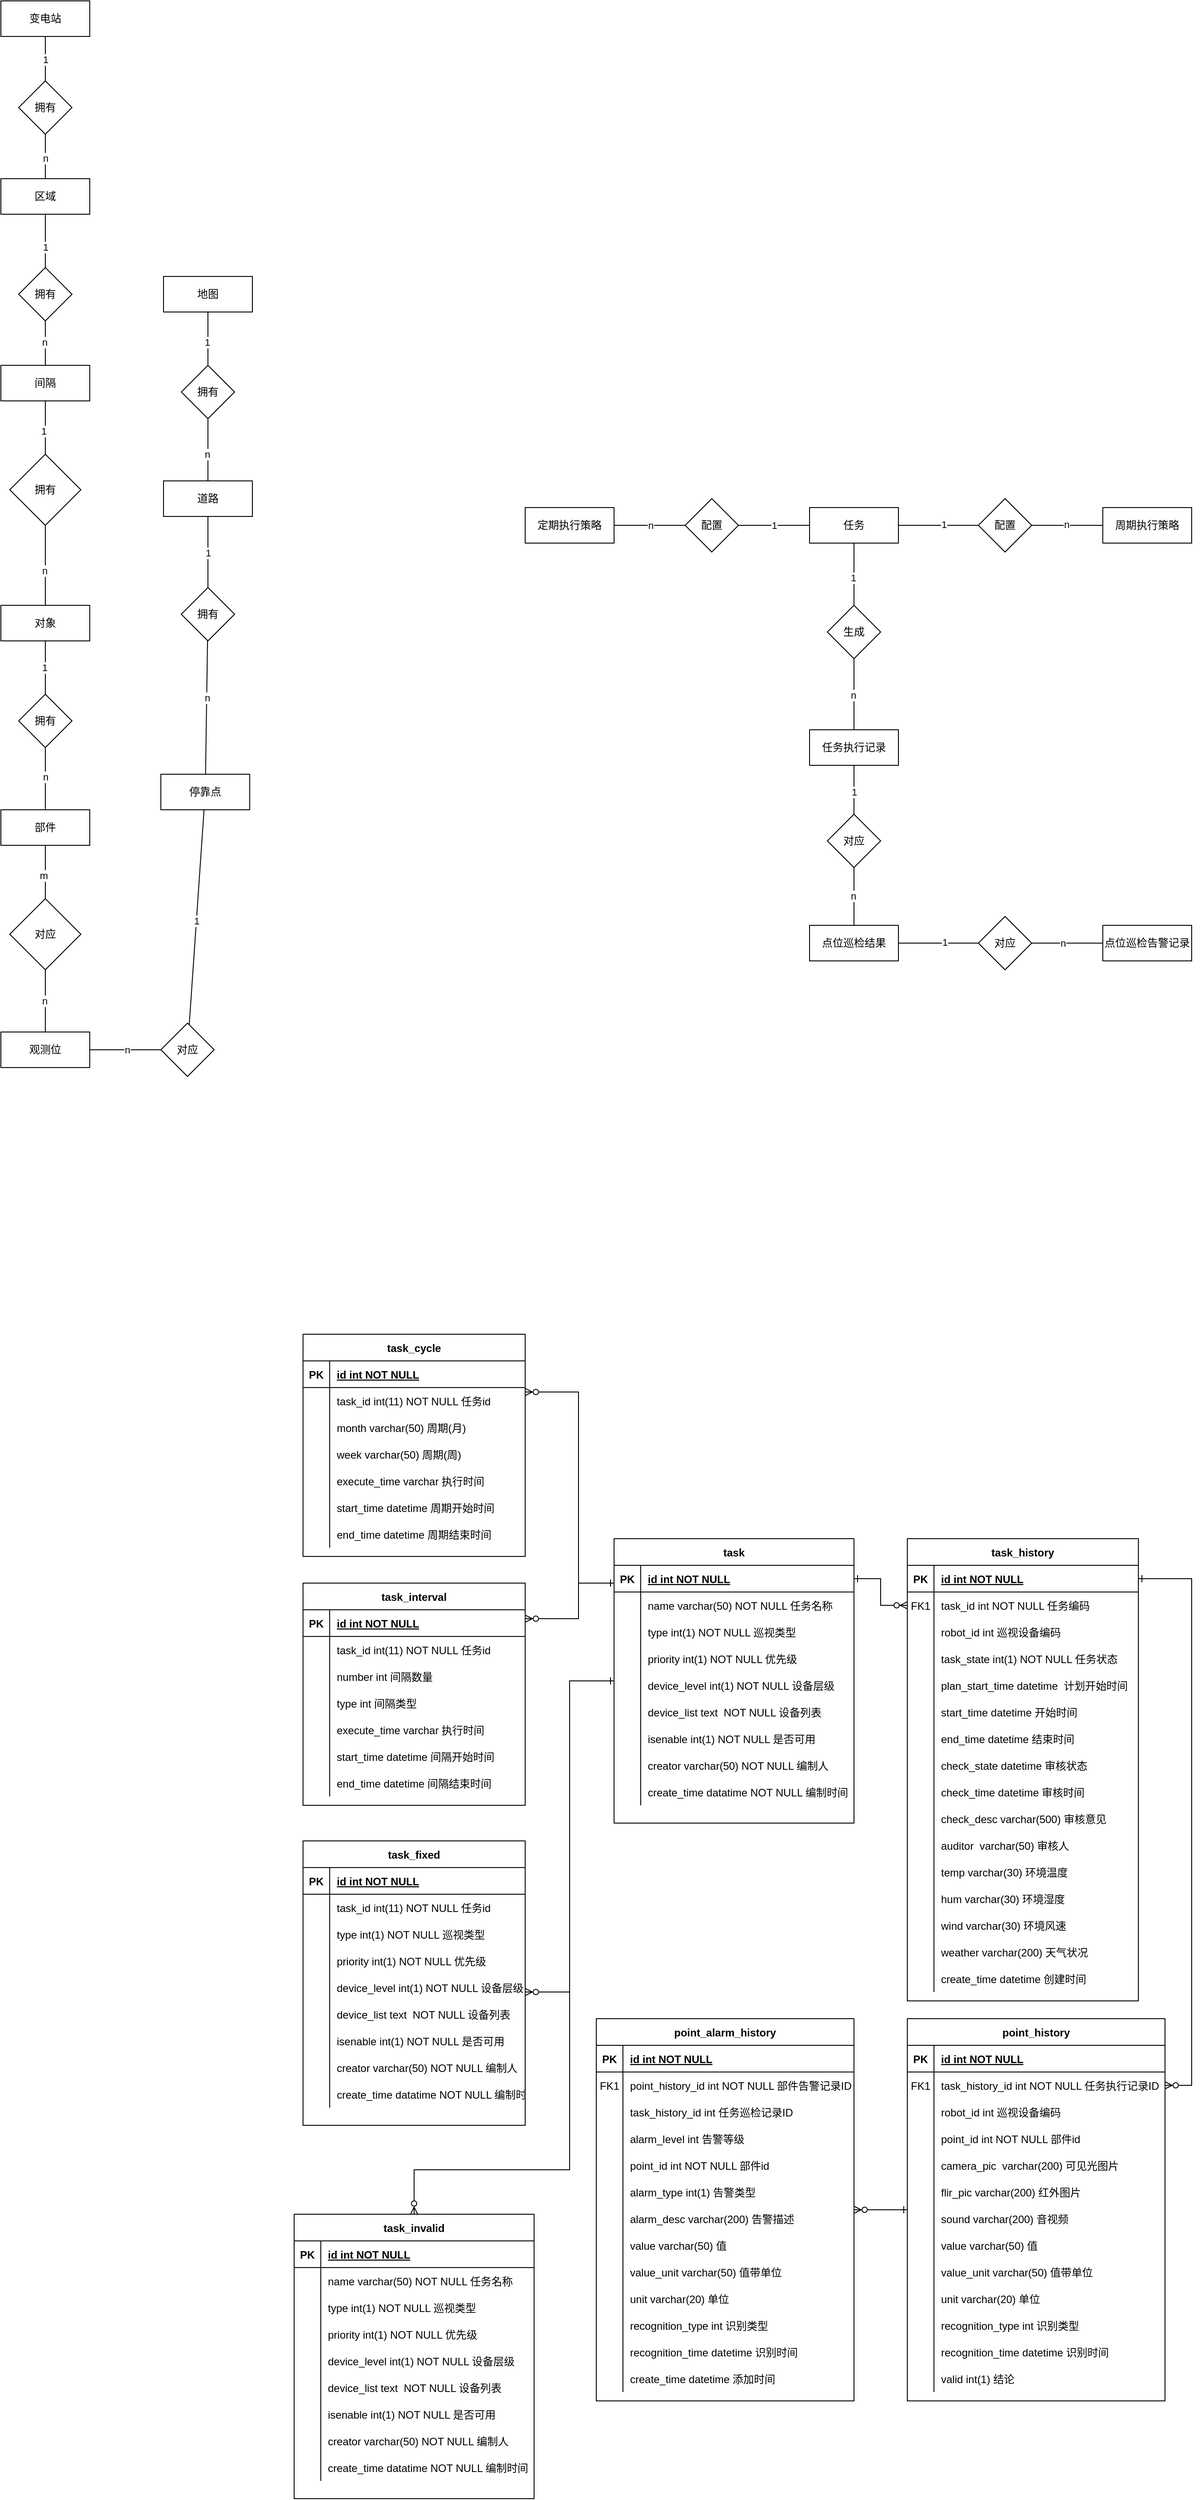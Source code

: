 <mxfile version="20.1.1" type="github">
  <diagram id="TJLz1f65jL5uEaRMiWld" name="Page-1">
    <mxGraphModel dx="2239" dy="1997" grid="1" gridSize="10" guides="1" tooltips="1" connect="1" arrows="1" fold="1" page="1" pageScale="1" pageWidth="827" pageHeight="1169" math="0" shadow="0">
      <root>
        <mxCell id="0" />
        <mxCell id="1" parent="0" />
        <mxCell id="su3u-CIVc6lrLzEyy7IQ-83" value="" style="edgeStyle=none;rounded=0;orthogonalLoop=1;jettySize=auto;html=1;startArrow=none;startFill=0;endArrow=none;endFill=0;" parent="1" source="su3u-CIVc6lrLzEyy7IQ-81" target="su3u-CIVc6lrLzEyy7IQ-82" edge="1">
          <mxGeometry relative="1" as="geometry" />
        </mxCell>
        <mxCell id="su3u-CIVc6lrLzEyy7IQ-86" value="1" style="edgeLabel;html=1;align=center;verticalAlign=middle;resizable=0;points=[];" parent="su3u-CIVc6lrLzEyy7IQ-83" vertex="1" connectable="0">
          <mxGeometry x="0.1" y="-1" relative="1" as="geometry">
            <mxPoint as="offset" />
          </mxGeometry>
        </mxCell>
        <mxCell id="su3u-CIVc6lrLzEyy7IQ-89" value="" style="edgeStyle=none;rounded=0;orthogonalLoop=1;jettySize=auto;html=1;startArrow=none;startFill=0;endArrow=none;endFill=0;" parent="1" source="su3u-CIVc6lrLzEyy7IQ-81" target="su3u-CIVc6lrLzEyy7IQ-88" edge="1">
          <mxGeometry relative="1" as="geometry" />
        </mxCell>
        <mxCell id="su3u-CIVc6lrLzEyy7IQ-92" value="1" style="edgeLabel;html=1;align=center;verticalAlign=middle;resizable=0;points=[];" parent="su3u-CIVc6lrLzEyy7IQ-89" vertex="1" connectable="0">
          <mxGeometry x="0.133" y="1" relative="1" as="geometry">
            <mxPoint as="offset" />
          </mxGeometry>
        </mxCell>
        <mxCell id="su3u-CIVc6lrLzEyy7IQ-95" value="" style="edgeStyle=none;rounded=0;orthogonalLoop=1;jettySize=auto;html=1;startArrow=none;startFill=0;endArrow=none;endFill=0;" parent="1" source="su3u-CIVc6lrLzEyy7IQ-81" target="su3u-CIVc6lrLzEyy7IQ-94" edge="1">
          <mxGeometry relative="1" as="geometry" />
        </mxCell>
        <mxCell id="su3u-CIVc6lrLzEyy7IQ-98" value="1" style="edgeLabel;html=1;align=center;verticalAlign=middle;resizable=0;points=[];" parent="su3u-CIVc6lrLzEyy7IQ-95" vertex="1" connectable="0">
          <mxGeometry relative="1" as="geometry">
            <mxPoint as="offset" />
          </mxGeometry>
        </mxCell>
        <mxCell id="su3u-CIVc6lrLzEyy7IQ-81" value="任务" style="whiteSpace=wrap;html=1;align=center;" parent="1" vertex="1">
          <mxGeometry x="110" y="190" width="100" height="40" as="geometry" />
        </mxCell>
        <mxCell id="su3u-CIVc6lrLzEyy7IQ-85" value="" style="edgeStyle=none;rounded=0;orthogonalLoop=1;jettySize=auto;html=1;startArrow=none;startFill=0;endArrow=none;endFill=0;" parent="1" source="su3u-CIVc6lrLzEyy7IQ-82" target="su3u-CIVc6lrLzEyy7IQ-84" edge="1">
          <mxGeometry relative="1" as="geometry" />
        </mxCell>
        <mxCell id="su3u-CIVc6lrLzEyy7IQ-87" value="n" style="edgeLabel;html=1;align=center;verticalAlign=middle;resizable=0;points=[];" parent="su3u-CIVc6lrLzEyy7IQ-85" vertex="1" connectable="0">
          <mxGeometry x="0.029" y="-1" relative="1" as="geometry">
            <mxPoint as="offset" />
          </mxGeometry>
        </mxCell>
        <mxCell id="su3u-CIVc6lrLzEyy7IQ-82" value="生成" style="rhombus;whiteSpace=wrap;html=1;" parent="1" vertex="1">
          <mxGeometry x="130" y="300" width="60" height="60" as="geometry" />
        </mxCell>
        <mxCell id="su3u-CIVc6lrLzEyy7IQ-101" value="" style="edgeStyle=none;rounded=0;orthogonalLoop=1;jettySize=auto;html=1;startArrow=none;startFill=0;endArrow=none;endFill=0;" parent="1" source="su3u-CIVc6lrLzEyy7IQ-84" target="su3u-CIVc6lrLzEyy7IQ-100" edge="1">
          <mxGeometry relative="1" as="geometry" />
        </mxCell>
        <mxCell id="su3u-CIVc6lrLzEyy7IQ-104" value="1" style="edgeLabel;html=1;align=center;verticalAlign=middle;resizable=0;points=[];" parent="su3u-CIVc6lrLzEyy7IQ-101" vertex="1" connectable="0">
          <mxGeometry x="0.091" relative="1" as="geometry">
            <mxPoint as="offset" />
          </mxGeometry>
        </mxCell>
        <mxCell id="su3u-CIVc6lrLzEyy7IQ-84" value="任务执行记录" style="whiteSpace=wrap;html=1;" parent="1" vertex="1">
          <mxGeometry x="110" y="440" width="100" height="40" as="geometry" />
        </mxCell>
        <mxCell id="su3u-CIVc6lrLzEyy7IQ-91" value="" style="edgeStyle=none;rounded=0;orthogonalLoop=1;jettySize=auto;html=1;startArrow=none;startFill=0;endArrow=none;endFill=0;" parent="1" source="su3u-CIVc6lrLzEyy7IQ-88" target="su3u-CIVc6lrLzEyy7IQ-90" edge="1">
          <mxGeometry relative="1" as="geometry" />
        </mxCell>
        <mxCell id="su3u-CIVc6lrLzEyy7IQ-93" value="n" style="edgeLabel;html=1;align=center;verticalAlign=middle;resizable=0;points=[];" parent="su3u-CIVc6lrLzEyy7IQ-91" vertex="1" connectable="0">
          <mxGeometry x="-0.033" y="-2" relative="1" as="geometry">
            <mxPoint y="-3" as="offset" />
          </mxGeometry>
        </mxCell>
        <mxCell id="su3u-CIVc6lrLzEyy7IQ-88" value="配置" style="rhombus;whiteSpace=wrap;html=1;" parent="1" vertex="1">
          <mxGeometry x="300" y="180" width="60" height="60" as="geometry" />
        </mxCell>
        <mxCell id="su3u-CIVc6lrLzEyy7IQ-90" value="周期执行策略" style="whiteSpace=wrap;html=1;" parent="1" vertex="1">
          <mxGeometry x="440" y="190" width="100" height="40" as="geometry" />
        </mxCell>
        <mxCell id="su3u-CIVc6lrLzEyy7IQ-97" value="" style="edgeStyle=none;rounded=0;orthogonalLoop=1;jettySize=auto;html=1;startArrow=none;startFill=0;endArrow=none;endFill=0;" parent="1" source="su3u-CIVc6lrLzEyy7IQ-94" target="su3u-CIVc6lrLzEyy7IQ-96" edge="1">
          <mxGeometry relative="1" as="geometry" />
        </mxCell>
        <mxCell id="su3u-CIVc6lrLzEyy7IQ-99" value="n" style="edgeLabel;html=1;align=center;verticalAlign=middle;resizable=0;points=[];" parent="su3u-CIVc6lrLzEyy7IQ-97" vertex="1" connectable="0">
          <mxGeometry x="-0.025" relative="1" as="geometry">
            <mxPoint as="offset" />
          </mxGeometry>
        </mxCell>
        <mxCell id="su3u-CIVc6lrLzEyy7IQ-94" value="配置" style="rhombus;whiteSpace=wrap;html=1;" parent="1" vertex="1">
          <mxGeometry x="-30" y="180" width="60" height="60" as="geometry" />
        </mxCell>
        <mxCell id="su3u-CIVc6lrLzEyy7IQ-96" value="定期执行策略" style="whiteSpace=wrap;html=1;" parent="1" vertex="1">
          <mxGeometry x="-210" y="190" width="100" height="40" as="geometry" />
        </mxCell>
        <mxCell id="su3u-CIVc6lrLzEyy7IQ-103" value="" style="edgeStyle=none;rounded=0;orthogonalLoop=1;jettySize=auto;html=1;startArrow=none;startFill=0;endArrow=none;endFill=0;" parent="1" source="su3u-CIVc6lrLzEyy7IQ-100" target="su3u-CIVc6lrLzEyy7IQ-102" edge="1">
          <mxGeometry relative="1" as="geometry" />
        </mxCell>
        <mxCell id="su3u-CIVc6lrLzEyy7IQ-105" value="n" style="edgeLabel;html=1;align=center;verticalAlign=middle;resizable=0;points=[];" parent="su3u-CIVc6lrLzEyy7IQ-103" vertex="1" connectable="0">
          <mxGeometry x="-0.015" y="-1" relative="1" as="geometry">
            <mxPoint as="offset" />
          </mxGeometry>
        </mxCell>
        <mxCell id="su3u-CIVc6lrLzEyy7IQ-100" value="对应" style="rhombus;whiteSpace=wrap;html=1;" parent="1" vertex="1">
          <mxGeometry x="130" y="535" width="60" height="60" as="geometry" />
        </mxCell>
        <mxCell id="su3u-CIVc6lrLzEyy7IQ-107" value="" style="edgeStyle=none;rounded=0;orthogonalLoop=1;jettySize=auto;html=1;startArrow=none;startFill=0;endArrow=none;endFill=0;" parent="1" source="su3u-CIVc6lrLzEyy7IQ-102" target="su3u-CIVc6lrLzEyy7IQ-106" edge="1">
          <mxGeometry relative="1" as="geometry" />
        </mxCell>
        <mxCell id="su3u-CIVc6lrLzEyy7IQ-110" value="1" style="edgeLabel;html=1;align=center;verticalAlign=middle;resizable=0;points=[];" parent="su3u-CIVc6lrLzEyy7IQ-107" vertex="1" connectable="0">
          <mxGeometry x="0.156" y="1" relative="1" as="geometry">
            <mxPoint as="offset" />
          </mxGeometry>
        </mxCell>
        <mxCell id="su3u-CIVc6lrLzEyy7IQ-102" value="点位巡检结果" style="whiteSpace=wrap;html=1;" parent="1" vertex="1">
          <mxGeometry x="110" y="660" width="100" height="40" as="geometry" />
        </mxCell>
        <mxCell id="su3u-CIVc6lrLzEyy7IQ-109" value="" style="edgeStyle=none;rounded=0;orthogonalLoop=1;jettySize=auto;html=1;startArrow=none;startFill=0;endArrow=none;endFill=0;" parent="1" source="su3u-CIVc6lrLzEyy7IQ-106" target="su3u-CIVc6lrLzEyy7IQ-108" edge="1">
          <mxGeometry relative="1" as="geometry" />
        </mxCell>
        <mxCell id="su3u-CIVc6lrLzEyy7IQ-111" value="n" style="edgeLabel;html=1;align=center;verticalAlign=middle;resizable=0;points=[];" parent="su3u-CIVc6lrLzEyy7IQ-109" vertex="1" connectable="0">
          <mxGeometry x="-0.133" relative="1" as="geometry">
            <mxPoint as="offset" />
          </mxGeometry>
        </mxCell>
        <mxCell id="su3u-CIVc6lrLzEyy7IQ-106" value="对应" style="rhombus;whiteSpace=wrap;html=1;" parent="1" vertex="1">
          <mxGeometry x="300" y="650" width="60" height="60" as="geometry" />
        </mxCell>
        <mxCell id="su3u-CIVc6lrLzEyy7IQ-108" value="点位巡检告警记录" style="whiteSpace=wrap;html=1;" parent="1" vertex="1">
          <mxGeometry x="440" y="660" width="100" height="40" as="geometry" />
        </mxCell>
        <mxCell id="su3u-CIVc6lrLzEyy7IQ-115" value="" style="edgeStyle=none;rounded=0;orthogonalLoop=1;jettySize=auto;html=1;startArrow=none;startFill=0;endArrow=none;endFill=0;" parent="1" source="su3u-CIVc6lrLzEyy7IQ-113" target="su3u-CIVc6lrLzEyy7IQ-114" edge="1">
          <mxGeometry relative="1" as="geometry" />
        </mxCell>
        <mxCell id="su3u-CIVc6lrLzEyy7IQ-118" value="1" style="edgeLabel;html=1;align=center;verticalAlign=middle;resizable=0;points=[];" parent="su3u-CIVc6lrLzEyy7IQ-115" vertex="1" connectable="0">
          <mxGeometry y="-1" relative="1" as="geometry">
            <mxPoint as="offset" />
          </mxGeometry>
        </mxCell>
        <mxCell id="su3u-CIVc6lrLzEyy7IQ-113" value="对象" style="whiteSpace=wrap;html=1;align=center;" parent="1" vertex="1">
          <mxGeometry x="-800" y="300" width="100" height="40" as="geometry" />
        </mxCell>
        <mxCell id="su3u-CIVc6lrLzEyy7IQ-117" value="" style="edgeStyle=none;rounded=0;orthogonalLoop=1;jettySize=auto;html=1;startArrow=none;startFill=0;endArrow=none;endFill=0;" parent="1" source="su3u-CIVc6lrLzEyy7IQ-114" target="su3u-CIVc6lrLzEyy7IQ-116" edge="1">
          <mxGeometry relative="1" as="geometry" />
        </mxCell>
        <mxCell id="su3u-CIVc6lrLzEyy7IQ-119" value="n" style="edgeLabel;html=1;align=center;verticalAlign=middle;resizable=0;points=[];" parent="su3u-CIVc6lrLzEyy7IQ-117" vertex="1" connectable="0">
          <mxGeometry x="-0.057" relative="1" as="geometry">
            <mxPoint as="offset" />
          </mxGeometry>
        </mxCell>
        <mxCell id="su3u-CIVc6lrLzEyy7IQ-114" value="拥有" style="rhombus;whiteSpace=wrap;html=1;" parent="1" vertex="1">
          <mxGeometry x="-780" y="400" width="60" height="60" as="geometry" />
        </mxCell>
        <mxCell id="su3u-CIVc6lrLzEyy7IQ-126" value="" style="edgeStyle=none;rounded=0;orthogonalLoop=1;jettySize=auto;html=1;startArrow=none;startFill=0;endArrow=none;endFill=0;" parent="1" source="su3u-CIVc6lrLzEyy7IQ-116" target="su3u-CIVc6lrLzEyy7IQ-125" edge="1">
          <mxGeometry relative="1" as="geometry" />
        </mxCell>
        <mxCell id="su3u-CIVc6lrLzEyy7IQ-129" value="m" style="edgeLabel;html=1;align=center;verticalAlign=middle;resizable=0;points=[];" parent="su3u-CIVc6lrLzEyy7IQ-126" vertex="1" connectable="0">
          <mxGeometry x="0.133" y="-2" relative="1" as="geometry">
            <mxPoint as="offset" />
          </mxGeometry>
        </mxCell>
        <mxCell id="su3u-CIVc6lrLzEyy7IQ-116" value="部件" style="whiteSpace=wrap;html=1;" parent="1" vertex="1">
          <mxGeometry x="-800" y="530" width="100" height="40" as="geometry" />
        </mxCell>
        <mxCell id="su3u-CIVc6lrLzEyy7IQ-128" value="" style="edgeStyle=none;rounded=0;orthogonalLoop=1;jettySize=auto;html=1;startArrow=none;startFill=0;endArrow=none;endFill=0;" parent="1" source="su3u-CIVc6lrLzEyy7IQ-125" target="su3u-CIVc6lrLzEyy7IQ-127" edge="1">
          <mxGeometry relative="1" as="geometry" />
        </mxCell>
        <mxCell id="su3u-CIVc6lrLzEyy7IQ-130" value="n" style="edgeLabel;html=1;align=center;verticalAlign=middle;resizable=0;points=[];" parent="su3u-CIVc6lrLzEyy7IQ-128" vertex="1" connectable="0">
          <mxGeometry y="-1" relative="1" as="geometry">
            <mxPoint as="offset" />
          </mxGeometry>
        </mxCell>
        <mxCell id="su3u-CIVc6lrLzEyy7IQ-125" value="对应" style="rhombus;whiteSpace=wrap;html=1;" parent="1" vertex="1">
          <mxGeometry x="-790" y="630" width="80" height="80" as="geometry" />
        </mxCell>
        <mxCell id="su3u-CIVc6lrLzEyy7IQ-142" style="edgeStyle=none;rounded=0;orthogonalLoop=1;jettySize=auto;html=1;exitX=1;exitY=0.5;exitDx=0;exitDy=0;entryX=0;entryY=0.5;entryDx=0;entryDy=0;startArrow=none;startFill=0;endArrow=none;endFill=0;" parent="1" source="su3u-CIVc6lrLzEyy7IQ-127" target="su3u-CIVc6lrLzEyy7IQ-140" edge="1">
          <mxGeometry relative="1" as="geometry" />
        </mxCell>
        <mxCell id="su3u-CIVc6lrLzEyy7IQ-161" value="n" style="edgeLabel;html=1;align=center;verticalAlign=middle;resizable=0;points=[];" parent="su3u-CIVc6lrLzEyy7IQ-142" vertex="1" connectable="0">
          <mxGeometry x="0.05" relative="1" as="geometry">
            <mxPoint as="offset" />
          </mxGeometry>
        </mxCell>
        <mxCell id="su3u-CIVc6lrLzEyy7IQ-127" value="观测位" style="whiteSpace=wrap;html=1;" parent="1" vertex="1">
          <mxGeometry x="-800" y="780" width="100" height="40" as="geometry" />
        </mxCell>
        <mxCell id="su3u-CIVc6lrLzEyy7IQ-133" value="" style="edgeStyle=none;rounded=0;orthogonalLoop=1;jettySize=auto;html=1;startArrow=none;startFill=0;endArrow=none;endFill=0;" parent="1" source="su3u-CIVc6lrLzEyy7IQ-131" target="su3u-CIVc6lrLzEyy7IQ-132" edge="1">
          <mxGeometry relative="1" as="geometry" />
        </mxCell>
        <mxCell id="su3u-CIVc6lrLzEyy7IQ-143" value="1" style="edgeLabel;html=1;align=center;verticalAlign=middle;resizable=0;points=[];" parent="su3u-CIVc6lrLzEyy7IQ-133" vertex="1" connectable="0">
          <mxGeometry x="0.133" y="-1" relative="1" as="geometry">
            <mxPoint as="offset" />
          </mxGeometry>
        </mxCell>
        <mxCell id="su3u-CIVc6lrLzEyy7IQ-131" value="地图" style="whiteSpace=wrap;html=1;align=center;" parent="1" vertex="1">
          <mxGeometry x="-617" y="-70" width="100" height="40" as="geometry" />
        </mxCell>
        <mxCell id="su3u-CIVc6lrLzEyy7IQ-135" value="" style="edgeStyle=none;rounded=0;orthogonalLoop=1;jettySize=auto;html=1;startArrow=none;startFill=0;endArrow=none;endFill=0;" parent="1" source="su3u-CIVc6lrLzEyy7IQ-132" target="su3u-CIVc6lrLzEyy7IQ-134" edge="1">
          <mxGeometry relative="1" as="geometry" />
        </mxCell>
        <mxCell id="su3u-CIVc6lrLzEyy7IQ-144" value="n" style="edgeLabel;html=1;align=center;verticalAlign=middle;resizable=0;points=[];" parent="su3u-CIVc6lrLzEyy7IQ-135" vertex="1" connectable="0">
          <mxGeometry x="0.143" y="-1" relative="1" as="geometry">
            <mxPoint as="offset" />
          </mxGeometry>
        </mxCell>
        <mxCell id="su3u-CIVc6lrLzEyy7IQ-132" value="拥有" style="rhombus;whiteSpace=wrap;html=1;" parent="1" vertex="1">
          <mxGeometry x="-597" y="30" width="60" height="60" as="geometry" />
        </mxCell>
        <mxCell id="su3u-CIVc6lrLzEyy7IQ-137" value="" style="edgeStyle=none;rounded=0;orthogonalLoop=1;jettySize=auto;html=1;startArrow=none;startFill=0;endArrow=none;endFill=0;" parent="1" source="su3u-CIVc6lrLzEyy7IQ-134" target="su3u-CIVc6lrLzEyy7IQ-136" edge="1">
          <mxGeometry relative="1" as="geometry" />
        </mxCell>
        <mxCell id="su3u-CIVc6lrLzEyy7IQ-145" value="1" style="edgeLabel;html=1;align=center;verticalAlign=middle;resizable=0;points=[];" parent="su3u-CIVc6lrLzEyy7IQ-137" vertex="1" connectable="0">
          <mxGeometry x="0.029" relative="1" as="geometry">
            <mxPoint as="offset" />
          </mxGeometry>
        </mxCell>
        <mxCell id="su3u-CIVc6lrLzEyy7IQ-134" value="道路" style="whiteSpace=wrap;html=1;" parent="1" vertex="1">
          <mxGeometry x="-617" y="160" width="100" height="40" as="geometry" />
        </mxCell>
        <mxCell id="su3u-CIVc6lrLzEyy7IQ-139" value="" style="edgeStyle=none;rounded=0;orthogonalLoop=1;jettySize=auto;html=1;startArrow=none;startFill=0;endArrow=none;endFill=0;" parent="1" source="su3u-CIVc6lrLzEyy7IQ-136" target="su3u-CIVc6lrLzEyy7IQ-138" edge="1">
          <mxGeometry relative="1" as="geometry" />
        </mxCell>
        <mxCell id="su3u-CIVc6lrLzEyy7IQ-146" value="n" style="edgeLabel;html=1;align=center;verticalAlign=middle;resizable=0;points=[];" parent="su3u-CIVc6lrLzEyy7IQ-139" vertex="1" connectable="0">
          <mxGeometry x="-0.15" relative="1" as="geometry">
            <mxPoint as="offset" />
          </mxGeometry>
        </mxCell>
        <mxCell id="su3u-CIVc6lrLzEyy7IQ-136" value="拥有" style="rhombus;whiteSpace=wrap;html=1;" parent="1" vertex="1">
          <mxGeometry x="-597" y="280" width="60" height="60" as="geometry" />
        </mxCell>
        <mxCell id="su3u-CIVc6lrLzEyy7IQ-141" value="" style="edgeStyle=none;rounded=0;orthogonalLoop=1;jettySize=auto;html=1;startArrow=none;startFill=0;endArrow=none;endFill=0;" parent="1" source="su3u-CIVc6lrLzEyy7IQ-138" target="su3u-CIVc6lrLzEyy7IQ-140" edge="1">
          <mxGeometry relative="1" as="geometry" />
        </mxCell>
        <mxCell id="su3u-CIVc6lrLzEyy7IQ-160" value="1" style="edgeLabel;html=1;align=center;verticalAlign=middle;resizable=0;points=[];" parent="su3u-CIVc6lrLzEyy7IQ-141" vertex="1" connectable="0">
          <mxGeometry x="0.029" relative="1" as="geometry">
            <mxPoint as="offset" />
          </mxGeometry>
        </mxCell>
        <mxCell id="su3u-CIVc6lrLzEyy7IQ-138" value="停靠点" style="whiteSpace=wrap;html=1;" parent="1" vertex="1">
          <mxGeometry x="-620" y="490" width="100" height="40" as="geometry" />
        </mxCell>
        <mxCell id="su3u-CIVc6lrLzEyy7IQ-140" value="对应" style="rhombus;whiteSpace=wrap;html=1;" parent="1" vertex="1">
          <mxGeometry x="-620" y="770" width="60" height="60" as="geometry" />
        </mxCell>
        <mxCell id="su3u-CIVc6lrLzEyy7IQ-149" value="" style="edgeStyle=none;rounded=0;orthogonalLoop=1;jettySize=auto;html=1;startArrow=none;startFill=0;endArrow=none;endFill=0;" parent="1" source="su3u-CIVc6lrLzEyy7IQ-147" target="su3u-CIVc6lrLzEyy7IQ-148" edge="1">
          <mxGeometry relative="1" as="geometry" />
        </mxCell>
        <mxCell id="su3u-CIVc6lrLzEyy7IQ-154" value="1" style="edgeLabel;html=1;align=center;verticalAlign=middle;resizable=0;points=[];" parent="su3u-CIVc6lrLzEyy7IQ-149" vertex="1" connectable="0">
          <mxGeometry x="0.04" relative="1" as="geometry">
            <mxPoint as="offset" />
          </mxGeometry>
        </mxCell>
        <mxCell id="su3u-CIVc6lrLzEyy7IQ-147" value="变电站" style="whiteSpace=wrap;html=1;align=center;" parent="1" vertex="1">
          <mxGeometry x="-800" y="-380" width="100" height="40" as="geometry" />
        </mxCell>
        <mxCell id="su3u-CIVc6lrLzEyy7IQ-151" value="" style="edgeStyle=none;rounded=0;orthogonalLoop=1;jettySize=auto;html=1;startArrow=none;startFill=0;endArrow=none;endFill=0;" parent="1" source="su3u-CIVc6lrLzEyy7IQ-148" target="su3u-CIVc6lrLzEyy7IQ-150" edge="1">
          <mxGeometry relative="1" as="geometry" />
        </mxCell>
        <mxCell id="su3u-CIVc6lrLzEyy7IQ-155" value="n" style="edgeLabel;html=1;align=center;verticalAlign=middle;resizable=0;points=[];" parent="su3u-CIVc6lrLzEyy7IQ-151" vertex="1" connectable="0">
          <mxGeometry x="0.08" relative="1" as="geometry">
            <mxPoint as="offset" />
          </mxGeometry>
        </mxCell>
        <mxCell id="su3u-CIVc6lrLzEyy7IQ-148" value="拥有" style="rhombus;whiteSpace=wrap;html=1;" parent="1" vertex="1">
          <mxGeometry x="-780" y="-290" width="60" height="60" as="geometry" />
        </mxCell>
        <mxCell id="su3u-CIVc6lrLzEyy7IQ-153" value="" style="edgeStyle=none;rounded=0;orthogonalLoop=1;jettySize=auto;html=1;startArrow=none;startFill=0;endArrow=none;endFill=0;" parent="1" source="su3u-CIVc6lrLzEyy7IQ-150" target="su3u-CIVc6lrLzEyy7IQ-152" edge="1">
          <mxGeometry relative="1" as="geometry" />
        </mxCell>
        <mxCell id="su3u-CIVc6lrLzEyy7IQ-156" value="1" style="edgeLabel;html=1;align=center;verticalAlign=middle;resizable=0;points=[];" parent="su3u-CIVc6lrLzEyy7IQ-153" vertex="1" connectable="0">
          <mxGeometry x="0.233" relative="1" as="geometry">
            <mxPoint as="offset" />
          </mxGeometry>
        </mxCell>
        <mxCell id="su3u-CIVc6lrLzEyy7IQ-150" value="区域" style="whiteSpace=wrap;html=1;" parent="1" vertex="1">
          <mxGeometry x="-800" y="-180" width="100" height="40" as="geometry" />
        </mxCell>
        <mxCell id="su3u-CIVc6lrLzEyy7IQ-158" value="" style="edgeStyle=none;rounded=0;orthogonalLoop=1;jettySize=auto;html=1;startArrow=none;startFill=0;endArrow=none;endFill=0;" parent="1" source="su3u-CIVc6lrLzEyy7IQ-152" target="su3u-CIVc6lrLzEyy7IQ-157" edge="1">
          <mxGeometry relative="1" as="geometry" />
        </mxCell>
        <mxCell id="su3u-CIVc6lrLzEyy7IQ-159" value="n" style="edgeLabel;html=1;align=center;verticalAlign=middle;resizable=0;points=[];" parent="su3u-CIVc6lrLzEyy7IQ-158" vertex="1" connectable="0">
          <mxGeometry x="-0.054" y="-1" relative="1" as="geometry">
            <mxPoint as="offset" />
          </mxGeometry>
        </mxCell>
        <mxCell id="su3u-CIVc6lrLzEyy7IQ-152" value="拥有" style="rhombus;whiteSpace=wrap;html=1;" parent="1" vertex="1">
          <mxGeometry x="-780" y="-80" width="60" height="60" as="geometry" />
        </mxCell>
        <mxCell id="su3u-CIVc6lrLzEyy7IQ-163" value="" style="edgeStyle=none;rounded=0;orthogonalLoop=1;jettySize=auto;html=1;startArrow=none;startFill=0;endArrow=none;endFill=0;" parent="1" source="su3u-CIVc6lrLzEyy7IQ-157" target="su3u-CIVc6lrLzEyy7IQ-162" edge="1">
          <mxGeometry relative="1" as="geometry" />
        </mxCell>
        <mxCell id="su3u-CIVc6lrLzEyy7IQ-165" value="1" style="edgeLabel;html=1;align=center;verticalAlign=middle;resizable=0;points=[];" parent="su3u-CIVc6lrLzEyy7IQ-163" vertex="1" connectable="0">
          <mxGeometry x="0.133" y="-2" relative="1" as="geometry">
            <mxPoint as="offset" />
          </mxGeometry>
        </mxCell>
        <mxCell id="su3u-CIVc6lrLzEyy7IQ-157" value="间隔" style="whiteSpace=wrap;html=1;" parent="1" vertex="1">
          <mxGeometry x="-800" y="30" width="100" height="40" as="geometry" />
        </mxCell>
        <mxCell id="su3u-CIVc6lrLzEyy7IQ-164" style="edgeStyle=none;rounded=0;orthogonalLoop=1;jettySize=auto;html=1;exitX=0.5;exitY=1;exitDx=0;exitDy=0;startArrow=none;startFill=0;endArrow=none;endFill=0;" parent="1" source="su3u-CIVc6lrLzEyy7IQ-162" target="su3u-CIVc6lrLzEyy7IQ-113" edge="1">
          <mxGeometry relative="1" as="geometry" />
        </mxCell>
        <mxCell id="su3u-CIVc6lrLzEyy7IQ-166" value="n" style="edgeLabel;html=1;align=center;verticalAlign=middle;resizable=0;points=[];" parent="su3u-CIVc6lrLzEyy7IQ-164" vertex="1" connectable="0">
          <mxGeometry x="0.133" y="-1" relative="1" as="geometry">
            <mxPoint as="offset" />
          </mxGeometry>
        </mxCell>
        <mxCell id="su3u-CIVc6lrLzEyy7IQ-162" value="拥有" style="rhombus;whiteSpace=wrap;html=1;" parent="1" vertex="1">
          <mxGeometry x="-790" y="130" width="80" height="80" as="geometry" />
        </mxCell>
        <mxCell id="shvKlPf7iVwfEgHjK1fd-1" value="" style="edgeStyle=entityRelationEdgeStyle;endArrow=ERzeroToMany;startArrow=ERone;endFill=1;startFill=0;rounded=0;" edge="1" parent="1" source="shvKlPf7iVwfEgHjK1fd-24" target="shvKlPf7iVwfEgHjK1fd-7">
          <mxGeometry width="100" height="100" relative="1" as="geometry">
            <mxPoint x="110" y="1950" as="sourcePoint" />
            <mxPoint x="210" y="1850" as="targetPoint" />
          </mxGeometry>
        </mxCell>
        <mxCell id="shvKlPf7iVwfEgHjK1fd-2" value="" style="edgeStyle=entityRelationEdgeStyle;endArrow=ERzeroToMany;startArrow=ERone;endFill=1;startFill=0;rounded=0;" edge="1" parent="1" source="shvKlPf7iVwfEgHjK1fd-4" target="shvKlPf7iVwfEgHjK1fd-17">
          <mxGeometry width="100" height="100" relative="1" as="geometry">
            <mxPoint x="170" y="1410" as="sourcePoint" />
            <mxPoint x="230" y="1435" as="targetPoint" />
          </mxGeometry>
        </mxCell>
        <mxCell id="shvKlPf7iVwfEgHjK1fd-3" value="task_history" style="shape=table;startSize=30;container=1;collapsible=1;childLayout=tableLayout;fixedRows=1;rowLines=0;fontStyle=1;align=center;resizeLast=1;" vertex="1" parent="1">
          <mxGeometry x="220" y="1350" width="260" height="520" as="geometry" />
        </mxCell>
        <mxCell id="shvKlPf7iVwfEgHjK1fd-4" value="" style="shape=partialRectangle;collapsible=0;dropTarget=0;pointerEvents=0;fillColor=none;points=[[0,0.5],[1,0.5]];portConstraint=eastwest;top=0;left=0;right=0;bottom=1;" vertex="1" parent="shvKlPf7iVwfEgHjK1fd-3">
          <mxGeometry y="30" width="260" height="30" as="geometry" />
        </mxCell>
        <mxCell id="shvKlPf7iVwfEgHjK1fd-5" value="PK" style="shape=partialRectangle;overflow=hidden;connectable=0;fillColor=none;top=0;left=0;bottom=0;right=0;fontStyle=1;" vertex="1" parent="shvKlPf7iVwfEgHjK1fd-4">
          <mxGeometry width="30" height="30" as="geometry">
            <mxRectangle width="30" height="30" as="alternateBounds" />
          </mxGeometry>
        </mxCell>
        <mxCell id="shvKlPf7iVwfEgHjK1fd-6" value="id int NOT NULL " style="shape=partialRectangle;overflow=hidden;connectable=0;fillColor=none;top=0;left=0;bottom=0;right=0;align=left;spacingLeft=6;fontStyle=5;" vertex="1" parent="shvKlPf7iVwfEgHjK1fd-4">
          <mxGeometry x="30" width="230" height="30" as="geometry">
            <mxRectangle width="230" height="30" as="alternateBounds" />
          </mxGeometry>
        </mxCell>
        <mxCell id="shvKlPf7iVwfEgHjK1fd-7" value="" style="shape=partialRectangle;collapsible=0;dropTarget=0;pointerEvents=0;fillColor=none;points=[[0,0.5],[1,0.5]];portConstraint=eastwest;top=0;left=0;right=0;bottom=0;" vertex="1" parent="shvKlPf7iVwfEgHjK1fd-3">
          <mxGeometry y="60" width="260" height="30" as="geometry" />
        </mxCell>
        <mxCell id="shvKlPf7iVwfEgHjK1fd-8" value="FK1" style="shape=partialRectangle;overflow=hidden;connectable=0;fillColor=none;top=0;left=0;bottom=0;right=0;" vertex="1" parent="shvKlPf7iVwfEgHjK1fd-7">
          <mxGeometry width="30" height="30" as="geometry">
            <mxRectangle width="30" height="30" as="alternateBounds" />
          </mxGeometry>
        </mxCell>
        <mxCell id="shvKlPf7iVwfEgHjK1fd-9" value="task_id int NOT NULL 任务编码" style="shape=partialRectangle;overflow=hidden;connectable=0;fillColor=none;top=0;left=0;bottom=0;right=0;align=left;spacingLeft=6;" vertex="1" parent="shvKlPf7iVwfEgHjK1fd-7">
          <mxGeometry x="30" width="230" height="30" as="geometry">
            <mxRectangle width="230" height="30" as="alternateBounds" />
          </mxGeometry>
        </mxCell>
        <mxCell id="shvKlPf7iVwfEgHjK1fd-140" value="" style="shape=tableRow;horizontal=0;startSize=0;swimlaneHead=0;swimlaneBody=0;fillColor=none;collapsible=0;dropTarget=0;points=[[0,0.5],[1,0.5]];portConstraint=eastwest;top=0;left=0;right=0;bottom=0;" vertex="1" parent="shvKlPf7iVwfEgHjK1fd-3">
          <mxGeometry y="90" width="260" height="30" as="geometry" />
        </mxCell>
        <mxCell id="shvKlPf7iVwfEgHjK1fd-141" value="" style="shape=partialRectangle;connectable=0;fillColor=none;top=0;left=0;bottom=0;right=0;editable=1;overflow=hidden;" vertex="1" parent="shvKlPf7iVwfEgHjK1fd-140">
          <mxGeometry width="30" height="30" as="geometry">
            <mxRectangle width="30" height="30" as="alternateBounds" />
          </mxGeometry>
        </mxCell>
        <mxCell id="shvKlPf7iVwfEgHjK1fd-142" value="robot_id int 巡视设备编码" style="shape=partialRectangle;connectable=0;fillColor=none;top=0;left=0;bottom=0;right=0;align=left;spacingLeft=6;overflow=hidden;" vertex="1" parent="shvKlPf7iVwfEgHjK1fd-140">
          <mxGeometry x="30" width="230" height="30" as="geometry">
            <mxRectangle width="230" height="30" as="alternateBounds" />
          </mxGeometry>
        </mxCell>
        <mxCell id="shvKlPf7iVwfEgHjK1fd-10" value="" style="shape=partialRectangle;collapsible=0;dropTarget=0;pointerEvents=0;fillColor=none;points=[[0,0.5],[1,0.5]];portConstraint=eastwest;top=0;left=0;right=0;bottom=0;" vertex="1" parent="shvKlPf7iVwfEgHjK1fd-3">
          <mxGeometry y="120" width="260" height="30" as="geometry" />
        </mxCell>
        <mxCell id="shvKlPf7iVwfEgHjK1fd-11" value="" style="shape=partialRectangle;overflow=hidden;connectable=0;fillColor=none;top=0;left=0;bottom=0;right=0;" vertex="1" parent="shvKlPf7iVwfEgHjK1fd-10">
          <mxGeometry width="30" height="30" as="geometry">
            <mxRectangle width="30" height="30" as="alternateBounds" />
          </mxGeometry>
        </mxCell>
        <mxCell id="shvKlPf7iVwfEgHjK1fd-12" value="task_state int(1) NOT NULL 任务状态" style="shape=partialRectangle;overflow=hidden;connectable=0;fillColor=none;top=0;left=0;bottom=0;right=0;align=left;spacingLeft=6;" vertex="1" parent="shvKlPf7iVwfEgHjK1fd-10">
          <mxGeometry x="30" width="230" height="30" as="geometry">
            <mxRectangle width="230" height="30" as="alternateBounds" />
          </mxGeometry>
        </mxCell>
        <mxCell id="shvKlPf7iVwfEgHjK1fd-77" value="" style="shape=tableRow;horizontal=0;startSize=0;swimlaneHead=0;swimlaneBody=0;fillColor=none;collapsible=0;dropTarget=0;points=[[0,0.5],[1,0.5]];portConstraint=eastwest;top=0;left=0;right=0;bottom=0;" vertex="1" parent="shvKlPf7iVwfEgHjK1fd-3">
          <mxGeometry y="150" width="260" height="30" as="geometry" />
        </mxCell>
        <mxCell id="shvKlPf7iVwfEgHjK1fd-78" value="" style="shape=partialRectangle;connectable=0;fillColor=none;top=0;left=0;bottom=0;right=0;editable=1;overflow=hidden;" vertex="1" parent="shvKlPf7iVwfEgHjK1fd-77">
          <mxGeometry width="30" height="30" as="geometry">
            <mxRectangle width="30" height="30" as="alternateBounds" />
          </mxGeometry>
        </mxCell>
        <mxCell id="shvKlPf7iVwfEgHjK1fd-79" value="plan_start_time datetime  计划开始时间" style="shape=partialRectangle;connectable=0;fillColor=none;top=0;left=0;bottom=0;right=0;align=left;spacingLeft=6;overflow=hidden;" vertex="1" parent="shvKlPf7iVwfEgHjK1fd-77">
          <mxGeometry x="30" width="230" height="30" as="geometry">
            <mxRectangle width="230" height="30" as="alternateBounds" />
          </mxGeometry>
        </mxCell>
        <mxCell id="shvKlPf7iVwfEgHjK1fd-80" value="" style="shape=tableRow;horizontal=0;startSize=0;swimlaneHead=0;swimlaneBody=0;fillColor=none;collapsible=0;dropTarget=0;points=[[0,0.5],[1,0.5]];portConstraint=eastwest;top=0;left=0;right=0;bottom=0;" vertex="1" parent="shvKlPf7iVwfEgHjK1fd-3">
          <mxGeometry y="180" width="260" height="30" as="geometry" />
        </mxCell>
        <mxCell id="shvKlPf7iVwfEgHjK1fd-81" value="" style="shape=partialRectangle;connectable=0;fillColor=none;top=0;left=0;bottom=0;right=0;editable=1;overflow=hidden;" vertex="1" parent="shvKlPf7iVwfEgHjK1fd-80">
          <mxGeometry width="30" height="30" as="geometry">
            <mxRectangle width="30" height="30" as="alternateBounds" />
          </mxGeometry>
        </mxCell>
        <mxCell id="shvKlPf7iVwfEgHjK1fd-82" value="start_time datetime 开始时间" style="shape=partialRectangle;connectable=0;fillColor=none;top=0;left=0;bottom=0;right=0;align=left;spacingLeft=6;overflow=hidden;" vertex="1" parent="shvKlPf7iVwfEgHjK1fd-80">
          <mxGeometry x="30" width="230" height="30" as="geometry">
            <mxRectangle width="230" height="30" as="alternateBounds" />
          </mxGeometry>
        </mxCell>
        <mxCell id="shvKlPf7iVwfEgHjK1fd-83" value="" style="shape=tableRow;horizontal=0;startSize=0;swimlaneHead=0;swimlaneBody=0;fillColor=none;collapsible=0;dropTarget=0;points=[[0,0.5],[1,0.5]];portConstraint=eastwest;top=0;left=0;right=0;bottom=0;" vertex="1" parent="shvKlPf7iVwfEgHjK1fd-3">
          <mxGeometry y="210" width="260" height="30" as="geometry" />
        </mxCell>
        <mxCell id="shvKlPf7iVwfEgHjK1fd-84" value="" style="shape=partialRectangle;connectable=0;fillColor=none;top=0;left=0;bottom=0;right=0;editable=1;overflow=hidden;" vertex="1" parent="shvKlPf7iVwfEgHjK1fd-83">
          <mxGeometry width="30" height="30" as="geometry">
            <mxRectangle width="30" height="30" as="alternateBounds" />
          </mxGeometry>
        </mxCell>
        <mxCell id="shvKlPf7iVwfEgHjK1fd-85" value="end_time datetime 结束时间" style="shape=partialRectangle;connectable=0;fillColor=none;top=0;left=0;bottom=0;right=0;align=left;spacingLeft=6;overflow=hidden;" vertex="1" parent="shvKlPf7iVwfEgHjK1fd-83">
          <mxGeometry x="30" width="230" height="30" as="geometry">
            <mxRectangle width="230" height="30" as="alternateBounds" />
          </mxGeometry>
        </mxCell>
        <mxCell id="shvKlPf7iVwfEgHjK1fd-89" value="" style="shape=tableRow;horizontal=0;startSize=0;swimlaneHead=0;swimlaneBody=0;fillColor=none;collapsible=0;dropTarget=0;points=[[0,0.5],[1,0.5]];portConstraint=eastwest;top=0;left=0;right=0;bottom=0;" vertex="1" parent="shvKlPf7iVwfEgHjK1fd-3">
          <mxGeometry y="240" width="260" height="30" as="geometry" />
        </mxCell>
        <mxCell id="shvKlPf7iVwfEgHjK1fd-90" value="" style="shape=partialRectangle;connectable=0;fillColor=none;top=0;left=0;bottom=0;right=0;editable=1;overflow=hidden;" vertex="1" parent="shvKlPf7iVwfEgHjK1fd-89">
          <mxGeometry width="30" height="30" as="geometry">
            <mxRectangle width="30" height="30" as="alternateBounds" />
          </mxGeometry>
        </mxCell>
        <mxCell id="shvKlPf7iVwfEgHjK1fd-91" value="check_state datetime 审核状态" style="shape=partialRectangle;connectable=0;fillColor=none;top=0;left=0;bottom=0;right=0;align=left;spacingLeft=6;overflow=hidden;" vertex="1" parent="shvKlPf7iVwfEgHjK1fd-89">
          <mxGeometry x="30" width="230" height="30" as="geometry">
            <mxRectangle width="230" height="30" as="alternateBounds" />
          </mxGeometry>
        </mxCell>
        <mxCell id="shvKlPf7iVwfEgHjK1fd-86" value="" style="shape=tableRow;horizontal=0;startSize=0;swimlaneHead=0;swimlaneBody=0;fillColor=none;collapsible=0;dropTarget=0;points=[[0,0.5],[1,0.5]];portConstraint=eastwest;top=0;left=0;right=0;bottom=0;" vertex="1" parent="shvKlPf7iVwfEgHjK1fd-3">
          <mxGeometry y="270" width="260" height="30" as="geometry" />
        </mxCell>
        <mxCell id="shvKlPf7iVwfEgHjK1fd-87" value="" style="shape=partialRectangle;connectable=0;fillColor=none;top=0;left=0;bottom=0;right=0;editable=1;overflow=hidden;" vertex="1" parent="shvKlPf7iVwfEgHjK1fd-86">
          <mxGeometry width="30" height="30" as="geometry">
            <mxRectangle width="30" height="30" as="alternateBounds" />
          </mxGeometry>
        </mxCell>
        <mxCell id="shvKlPf7iVwfEgHjK1fd-88" value="check_time datetime 审核时间" style="shape=partialRectangle;connectable=0;fillColor=none;top=0;left=0;bottom=0;right=0;align=left;spacingLeft=6;overflow=hidden;" vertex="1" parent="shvKlPf7iVwfEgHjK1fd-86">
          <mxGeometry x="30" width="230" height="30" as="geometry">
            <mxRectangle width="230" height="30" as="alternateBounds" />
          </mxGeometry>
        </mxCell>
        <mxCell id="shvKlPf7iVwfEgHjK1fd-110" value="" style="shape=tableRow;horizontal=0;startSize=0;swimlaneHead=0;swimlaneBody=0;fillColor=none;collapsible=0;dropTarget=0;points=[[0,0.5],[1,0.5]];portConstraint=eastwest;top=0;left=0;right=0;bottom=0;" vertex="1" parent="shvKlPf7iVwfEgHjK1fd-3">
          <mxGeometry y="300" width="260" height="30" as="geometry" />
        </mxCell>
        <mxCell id="shvKlPf7iVwfEgHjK1fd-111" value="" style="shape=partialRectangle;connectable=0;fillColor=none;top=0;left=0;bottom=0;right=0;editable=1;overflow=hidden;" vertex="1" parent="shvKlPf7iVwfEgHjK1fd-110">
          <mxGeometry width="30" height="30" as="geometry">
            <mxRectangle width="30" height="30" as="alternateBounds" />
          </mxGeometry>
        </mxCell>
        <mxCell id="shvKlPf7iVwfEgHjK1fd-112" value="check_desc varchar(500) 审核意见" style="shape=partialRectangle;connectable=0;fillColor=none;top=0;left=0;bottom=0;right=0;align=left;spacingLeft=6;overflow=hidden;" vertex="1" parent="shvKlPf7iVwfEgHjK1fd-110">
          <mxGeometry x="30" width="230" height="30" as="geometry">
            <mxRectangle width="230" height="30" as="alternateBounds" />
          </mxGeometry>
        </mxCell>
        <mxCell id="shvKlPf7iVwfEgHjK1fd-92" value="" style="shape=tableRow;horizontal=0;startSize=0;swimlaneHead=0;swimlaneBody=0;fillColor=none;collapsible=0;dropTarget=0;points=[[0,0.5],[1,0.5]];portConstraint=eastwest;top=0;left=0;right=0;bottom=0;" vertex="1" parent="shvKlPf7iVwfEgHjK1fd-3">
          <mxGeometry y="330" width="260" height="30" as="geometry" />
        </mxCell>
        <mxCell id="shvKlPf7iVwfEgHjK1fd-93" value="" style="shape=partialRectangle;connectable=0;fillColor=none;top=0;left=0;bottom=0;right=0;editable=1;overflow=hidden;" vertex="1" parent="shvKlPf7iVwfEgHjK1fd-92">
          <mxGeometry width="30" height="30" as="geometry">
            <mxRectangle width="30" height="30" as="alternateBounds" />
          </mxGeometry>
        </mxCell>
        <mxCell id="shvKlPf7iVwfEgHjK1fd-94" value="auditor  varchar(50) 审核人" style="shape=partialRectangle;connectable=0;fillColor=none;top=0;left=0;bottom=0;right=0;align=left;spacingLeft=6;overflow=hidden;" vertex="1" parent="shvKlPf7iVwfEgHjK1fd-92">
          <mxGeometry x="30" width="230" height="30" as="geometry">
            <mxRectangle width="230" height="30" as="alternateBounds" />
          </mxGeometry>
        </mxCell>
        <mxCell id="shvKlPf7iVwfEgHjK1fd-95" value="" style="shape=tableRow;horizontal=0;startSize=0;swimlaneHead=0;swimlaneBody=0;fillColor=none;collapsible=0;dropTarget=0;points=[[0,0.5],[1,0.5]];portConstraint=eastwest;top=0;left=0;right=0;bottom=0;" vertex="1" parent="shvKlPf7iVwfEgHjK1fd-3">
          <mxGeometry y="360" width="260" height="30" as="geometry" />
        </mxCell>
        <mxCell id="shvKlPf7iVwfEgHjK1fd-96" value="" style="shape=partialRectangle;connectable=0;fillColor=none;top=0;left=0;bottom=0;right=0;editable=1;overflow=hidden;" vertex="1" parent="shvKlPf7iVwfEgHjK1fd-95">
          <mxGeometry width="30" height="30" as="geometry">
            <mxRectangle width="30" height="30" as="alternateBounds" />
          </mxGeometry>
        </mxCell>
        <mxCell id="shvKlPf7iVwfEgHjK1fd-97" value="temp varchar(30) 环境温度" style="shape=partialRectangle;connectable=0;fillColor=none;top=0;left=0;bottom=0;right=0;align=left;spacingLeft=6;overflow=hidden;" vertex="1" parent="shvKlPf7iVwfEgHjK1fd-95">
          <mxGeometry x="30" width="230" height="30" as="geometry">
            <mxRectangle width="230" height="30" as="alternateBounds" />
          </mxGeometry>
        </mxCell>
        <mxCell id="shvKlPf7iVwfEgHjK1fd-98" value="" style="shape=tableRow;horizontal=0;startSize=0;swimlaneHead=0;swimlaneBody=0;fillColor=none;collapsible=0;dropTarget=0;points=[[0,0.5],[1,0.5]];portConstraint=eastwest;top=0;left=0;right=0;bottom=0;" vertex="1" parent="shvKlPf7iVwfEgHjK1fd-3">
          <mxGeometry y="390" width="260" height="30" as="geometry" />
        </mxCell>
        <mxCell id="shvKlPf7iVwfEgHjK1fd-99" value="" style="shape=partialRectangle;connectable=0;fillColor=none;top=0;left=0;bottom=0;right=0;editable=1;overflow=hidden;" vertex="1" parent="shvKlPf7iVwfEgHjK1fd-98">
          <mxGeometry width="30" height="30" as="geometry">
            <mxRectangle width="30" height="30" as="alternateBounds" />
          </mxGeometry>
        </mxCell>
        <mxCell id="shvKlPf7iVwfEgHjK1fd-100" value="hum varchar(30) 环境湿度" style="shape=partialRectangle;connectable=0;fillColor=none;top=0;left=0;bottom=0;right=0;align=left;spacingLeft=6;overflow=hidden;" vertex="1" parent="shvKlPf7iVwfEgHjK1fd-98">
          <mxGeometry x="30" width="230" height="30" as="geometry">
            <mxRectangle width="230" height="30" as="alternateBounds" />
          </mxGeometry>
        </mxCell>
        <mxCell id="shvKlPf7iVwfEgHjK1fd-101" value="" style="shape=tableRow;horizontal=0;startSize=0;swimlaneHead=0;swimlaneBody=0;fillColor=none;collapsible=0;dropTarget=0;points=[[0,0.5],[1,0.5]];portConstraint=eastwest;top=0;left=0;right=0;bottom=0;" vertex="1" parent="shvKlPf7iVwfEgHjK1fd-3">
          <mxGeometry y="420" width="260" height="30" as="geometry" />
        </mxCell>
        <mxCell id="shvKlPf7iVwfEgHjK1fd-102" value="" style="shape=partialRectangle;connectable=0;fillColor=none;top=0;left=0;bottom=0;right=0;editable=1;overflow=hidden;" vertex="1" parent="shvKlPf7iVwfEgHjK1fd-101">
          <mxGeometry width="30" height="30" as="geometry">
            <mxRectangle width="30" height="30" as="alternateBounds" />
          </mxGeometry>
        </mxCell>
        <mxCell id="shvKlPf7iVwfEgHjK1fd-103" value="wind varchar(30) 环境风速" style="shape=partialRectangle;connectable=0;fillColor=none;top=0;left=0;bottom=0;right=0;align=left;spacingLeft=6;overflow=hidden;" vertex="1" parent="shvKlPf7iVwfEgHjK1fd-101">
          <mxGeometry x="30" width="230" height="30" as="geometry">
            <mxRectangle width="230" height="30" as="alternateBounds" />
          </mxGeometry>
        </mxCell>
        <mxCell id="shvKlPf7iVwfEgHjK1fd-104" value="" style="shape=tableRow;horizontal=0;startSize=0;swimlaneHead=0;swimlaneBody=0;fillColor=none;collapsible=0;dropTarget=0;points=[[0,0.5],[1,0.5]];portConstraint=eastwest;top=0;left=0;right=0;bottom=0;" vertex="1" parent="shvKlPf7iVwfEgHjK1fd-3">
          <mxGeometry y="450" width="260" height="30" as="geometry" />
        </mxCell>
        <mxCell id="shvKlPf7iVwfEgHjK1fd-105" value="" style="shape=partialRectangle;connectable=0;fillColor=none;top=0;left=0;bottom=0;right=0;editable=1;overflow=hidden;" vertex="1" parent="shvKlPf7iVwfEgHjK1fd-104">
          <mxGeometry width="30" height="30" as="geometry">
            <mxRectangle width="30" height="30" as="alternateBounds" />
          </mxGeometry>
        </mxCell>
        <mxCell id="shvKlPf7iVwfEgHjK1fd-106" value="weather varchar(200) 天气状况" style="shape=partialRectangle;connectable=0;fillColor=none;top=0;left=0;bottom=0;right=0;align=left;spacingLeft=6;overflow=hidden;" vertex="1" parent="shvKlPf7iVwfEgHjK1fd-104">
          <mxGeometry x="30" width="230" height="30" as="geometry">
            <mxRectangle width="230" height="30" as="alternateBounds" />
          </mxGeometry>
        </mxCell>
        <mxCell id="shvKlPf7iVwfEgHjK1fd-107" value="" style="shape=tableRow;horizontal=0;startSize=0;swimlaneHead=0;swimlaneBody=0;fillColor=none;collapsible=0;dropTarget=0;points=[[0,0.5],[1,0.5]];portConstraint=eastwest;top=0;left=0;right=0;bottom=0;" vertex="1" parent="shvKlPf7iVwfEgHjK1fd-3">
          <mxGeometry y="480" width="260" height="30" as="geometry" />
        </mxCell>
        <mxCell id="shvKlPf7iVwfEgHjK1fd-108" value="" style="shape=partialRectangle;connectable=0;fillColor=none;top=0;left=0;bottom=0;right=0;editable=1;overflow=hidden;" vertex="1" parent="shvKlPf7iVwfEgHjK1fd-107">
          <mxGeometry width="30" height="30" as="geometry">
            <mxRectangle width="30" height="30" as="alternateBounds" />
          </mxGeometry>
        </mxCell>
        <mxCell id="shvKlPf7iVwfEgHjK1fd-109" value="create_time datetime 创建时间" style="shape=partialRectangle;connectable=0;fillColor=none;top=0;left=0;bottom=0;right=0;align=left;spacingLeft=6;overflow=hidden;" vertex="1" parent="shvKlPf7iVwfEgHjK1fd-107">
          <mxGeometry x="30" width="230" height="30" as="geometry">
            <mxRectangle width="230" height="30" as="alternateBounds" />
          </mxGeometry>
        </mxCell>
        <mxCell id="shvKlPf7iVwfEgHjK1fd-186" value="" style="edgeStyle=orthogonalEdgeStyle;rounded=0;orthogonalLoop=1;jettySize=auto;html=1;startArrow=ERone;startFill=0;endArrow=ERzeroToMany;endFill=0;" edge="1" parent="1" source="shvKlPf7iVwfEgHjK1fd-13" target="shvKlPf7iVwfEgHjK1fd-146">
          <mxGeometry relative="1" as="geometry" />
        </mxCell>
        <mxCell id="shvKlPf7iVwfEgHjK1fd-13" value="point_history" style="shape=table;startSize=30;container=1;collapsible=1;childLayout=tableLayout;fixedRows=1;rowLines=0;fontStyle=1;align=center;resizeLast=1;" vertex="1" parent="1">
          <mxGeometry x="220" y="1890" width="290" height="430" as="geometry" />
        </mxCell>
        <mxCell id="shvKlPf7iVwfEgHjK1fd-14" value="" style="shape=partialRectangle;collapsible=0;dropTarget=0;pointerEvents=0;fillColor=none;points=[[0,0.5],[1,0.5]];portConstraint=eastwest;top=0;left=0;right=0;bottom=1;" vertex="1" parent="shvKlPf7iVwfEgHjK1fd-13">
          <mxGeometry y="30" width="290" height="30" as="geometry" />
        </mxCell>
        <mxCell id="shvKlPf7iVwfEgHjK1fd-15" value="PK" style="shape=partialRectangle;overflow=hidden;connectable=0;fillColor=none;top=0;left=0;bottom=0;right=0;fontStyle=1;" vertex="1" parent="shvKlPf7iVwfEgHjK1fd-14">
          <mxGeometry width="30" height="30" as="geometry">
            <mxRectangle width="30" height="30" as="alternateBounds" />
          </mxGeometry>
        </mxCell>
        <mxCell id="shvKlPf7iVwfEgHjK1fd-16" value="id int NOT NULL " style="shape=partialRectangle;overflow=hidden;connectable=0;fillColor=none;top=0;left=0;bottom=0;right=0;align=left;spacingLeft=6;fontStyle=5;" vertex="1" parent="shvKlPf7iVwfEgHjK1fd-14">
          <mxGeometry x="30" width="260" height="30" as="geometry">
            <mxRectangle width="260" height="30" as="alternateBounds" />
          </mxGeometry>
        </mxCell>
        <mxCell id="shvKlPf7iVwfEgHjK1fd-17" value="" style="shape=partialRectangle;collapsible=0;dropTarget=0;pointerEvents=0;fillColor=none;points=[[0,0.5],[1,0.5]];portConstraint=eastwest;top=0;left=0;right=0;bottom=0;" vertex="1" parent="shvKlPf7iVwfEgHjK1fd-13">
          <mxGeometry y="60" width="290" height="30" as="geometry" />
        </mxCell>
        <mxCell id="shvKlPf7iVwfEgHjK1fd-18" value="FK1" style="shape=partialRectangle;overflow=hidden;connectable=0;fillColor=none;top=0;left=0;bottom=0;right=0;" vertex="1" parent="shvKlPf7iVwfEgHjK1fd-17">
          <mxGeometry width="30" height="30" as="geometry">
            <mxRectangle width="30" height="30" as="alternateBounds" />
          </mxGeometry>
        </mxCell>
        <mxCell id="shvKlPf7iVwfEgHjK1fd-19" value="task_history_id int NOT NULL 任务执行记录ID" style="shape=partialRectangle;overflow=hidden;connectable=0;fillColor=none;top=0;left=0;bottom=0;right=0;align=left;spacingLeft=6;" vertex="1" parent="shvKlPf7iVwfEgHjK1fd-17">
          <mxGeometry x="30" width="260" height="30" as="geometry">
            <mxRectangle width="260" height="30" as="alternateBounds" />
          </mxGeometry>
        </mxCell>
        <mxCell id="shvKlPf7iVwfEgHjK1fd-128" value="" style="shape=tableRow;horizontal=0;startSize=0;swimlaneHead=0;swimlaneBody=0;fillColor=none;collapsible=0;dropTarget=0;points=[[0,0.5],[1,0.5]];portConstraint=eastwest;top=0;left=0;right=0;bottom=0;" vertex="1" parent="shvKlPf7iVwfEgHjK1fd-13">
          <mxGeometry y="90" width="290" height="30" as="geometry" />
        </mxCell>
        <mxCell id="shvKlPf7iVwfEgHjK1fd-129" value="" style="shape=partialRectangle;connectable=0;fillColor=none;top=0;left=0;bottom=0;right=0;editable=1;overflow=hidden;" vertex="1" parent="shvKlPf7iVwfEgHjK1fd-128">
          <mxGeometry width="30" height="30" as="geometry">
            <mxRectangle width="30" height="30" as="alternateBounds" />
          </mxGeometry>
        </mxCell>
        <mxCell id="shvKlPf7iVwfEgHjK1fd-130" value="robot_id int 巡视设备编码" style="shape=partialRectangle;connectable=0;fillColor=none;top=0;left=0;bottom=0;right=0;align=left;spacingLeft=6;overflow=hidden;" vertex="1" parent="shvKlPf7iVwfEgHjK1fd-128">
          <mxGeometry x="30" width="260" height="30" as="geometry">
            <mxRectangle width="260" height="30" as="alternateBounds" />
          </mxGeometry>
        </mxCell>
        <mxCell id="shvKlPf7iVwfEgHjK1fd-20" value="" style="shape=partialRectangle;collapsible=0;dropTarget=0;pointerEvents=0;fillColor=none;points=[[0,0.5],[1,0.5]];portConstraint=eastwest;top=0;left=0;right=0;bottom=0;" vertex="1" parent="shvKlPf7iVwfEgHjK1fd-13">
          <mxGeometry y="120" width="290" height="30" as="geometry" />
        </mxCell>
        <mxCell id="shvKlPf7iVwfEgHjK1fd-21" value="" style="shape=partialRectangle;overflow=hidden;connectable=0;fillColor=none;top=0;left=0;bottom=0;right=0;" vertex="1" parent="shvKlPf7iVwfEgHjK1fd-20">
          <mxGeometry width="30" height="30" as="geometry">
            <mxRectangle width="30" height="30" as="alternateBounds" />
          </mxGeometry>
        </mxCell>
        <mxCell id="shvKlPf7iVwfEgHjK1fd-22" value="point_id int NOT NULL 部件id" style="shape=partialRectangle;overflow=hidden;connectable=0;fillColor=none;top=0;left=0;bottom=0;right=0;align=left;spacingLeft=6;" vertex="1" parent="shvKlPf7iVwfEgHjK1fd-20">
          <mxGeometry x="30" width="260" height="30" as="geometry">
            <mxRectangle width="260" height="30" as="alternateBounds" />
          </mxGeometry>
        </mxCell>
        <mxCell id="shvKlPf7iVwfEgHjK1fd-113" value="" style="shape=tableRow;horizontal=0;startSize=0;swimlaneHead=0;swimlaneBody=0;fillColor=none;collapsible=0;dropTarget=0;points=[[0,0.5],[1,0.5]];portConstraint=eastwest;top=0;left=0;right=0;bottom=0;" vertex="1" parent="shvKlPf7iVwfEgHjK1fd-13">
          <mxGeometry y="150" width="290" height="30" as="geometry" />
        </mxCell>
        <mxCell id="shvKlPf7iVwfEgHjK1fd-114" value="" style="shape=partialRectangle;connectable=0;fillColor=none;top=0;left=0;bottom=0;right=0;editable=1;overflow=hidden;" vertex="1" parent="shvKlPf7iVwfEgHjK1fd-113">
          <mxGeometry width="30" height="30" as="geometry">
            <mxRectangle width="30" height="30" as="alternateBounds" />
          </mxGeometry>
        </mxCell>
        <mxCell id="shvKlPf7iVwfEgHjK1fd-115" value="camera_pic  varchar(200) 可见光图片" style="shape=partialRectangle;connectable=0;fillColor=none;top=0;left=0;bottom=0;right=0;align=left;spacingLeft=6;overflow=hidden;" vertex="1" parent="shvKlPf7iVwfEgHjK1fd-113">
          <mxGeometry x="30" width="260" height="30" as="geometry">
            <mxRectangle width="260" height="30" as="alternateBounds" />
          </mxGeometry>
        </mxCell>
        <mxCell id="shvKlPf7iVwfEgHjK1fd-116" value="" style="shape=tableRow;horizontal=0;startSize=0;swimlaneHead=0;swimlaneBody=0;fillColor=none;collapsible=0;dropTarget=0;points=[[0,0.5],[1,0.5]];portConstraint=eastwest;top=0;left=0;right=0;bottom=0;" vertex="1" parent="shvKlPf7iVwfEgHjK1fd-13">
          <mxGeometry y="180" width="290" height="30" as="geometry" />
        </mxCell>
        <mxCell id="shvKlPf7iVwfEgHjK1fd-117" value="" style="shape=partialRectangle;connectable=0;fillColor=none;top=0;left=0;bottom=0;right=0;editable=1;overflow=hidden;" vertex="1" parent="shvKlPf7iVwfEgHjK1fd-116">
          <mxGeometry width="30" height="30" as="geometry">
            <mxRectangle width="30" height="30" as="alternateBounds" />
          </mxGeometry>
        </mxCell>
        <mxCell id="shvKlPf7iVwfEgHjK1fd-118" value="flir_pic varchar(200) 红外图片" style="shape=partialRectangle;connectable=0;fillColor=none;top=0;left=0;bottom=0;right=0;align=left;spacingLeft=6;overflow=hidden;" vertex="1" parent="shvKlPf7iVwfEgHjK1fd-116">
          <mxGeometry x="30" width="260" height="30" as="geometry">
            <mxRectangle width="260" height="30" as="alternateBounds" />
          </mxGeometry>
        </mxCell>
        <mxCell id="shvKlPf7iVwfEgHjK1fd-119" value="" style="shape=tableRow;horizontal=0;startSize=0;swimlaneHead=0;swimlaneBody=0;fillColor=none;collapsible=0;dropTarget=0;points=[[0,0.5],[1,0.5]];portConstraint=eastwest;top=0;left=0;right=0;bottom=0;" vertex="1" parent="shvKlPf7iVwfEgHjK1fd-13">
          <mxGeometry y="210" width="290" height="30" as="geometry" />
        </mxCell>
        <mxCell id="shvKlPf7iVwfEgHjK1fd-120" value="" style="shape=partialRectangle;connectable=0;fillColor=none;top=0;left=0;bottom=0;right=0;editable=1;overflow=hidden;" vertex="1" parent="shvKlPf7iVwfEgHjK1fd-119">
          <mxGeometry width="30" height="30" as="geometry">
            <mxRectangle width="30" height="30" as="alternateBounds" />
          </mxGeometry>
        </mxCell>
        <mxCell id="shvKlPf7iVwfEgHjK1fd-121" value="sound varchar(200) 音视频" style="shape=partialRectangle;connectable=0;fillColor=none;top=0;left=0;bottom=0;right=0;align=left;spacingLeft=6;overflow=hidden;" vertex="1" parent="shvKlPf7iVwfEgHjK1fd-119">
          <mxGeometry x="30" width="260" height="30" as="geometry">
            <mxRectangle width="260" height="30" as="alternateBounds" />
          </mxGeometry>
        </mxCell>
        <mxCell id="shvKlPf7iVwfEgHjK1fd-122" value="" style="shape=tableRow;horizontal=0;startSize=0;swimlaneHead=0;swimlaneBody=0;fillColor=none;collapsible=0;dropTarget=0;points=[[0,0.5],[1,0.5]];portConstraint=eastwest;top=0;left=0;right=0;bottom=0;" vertex="1" parent="shvKlPf7iVwfEgHjK1fd-13">
          <mxGeometry y="240" width="290" height="30" as="geometry" />
        </mxCell>
        <mxCell id="shvKlPf7iVwfEgHjK1fd-123" value="" style="shape=partialRectangle;connectable=0;fillColor=none;top=0;left=0;bottom=0;right=0;editable=1;overflow=hidden;" vertex="1" parent="shvKlPf7iVwfEgHjK1fd-122">
          <mxGeometry width="30" height="30" as="geometry">
            <mxRectangle width="30" height="30" as="alternateBounds" />
          </mxGeometry>
        </mxCell>
        <mxCell id="shvKlPf7iVwfEgHjK1fd-124" value="value varchar(50) 值" style="shape=partialRectangle;connectable=0;fillColor=none;top=0;left=0;bottom=0;right=0;align=left;spacingLeft=6;overflow=hidden;" vertex="1" parent="shvKlPf7iVwfEgHjK1fd-122">
          <mxGeometry x="30" width="260" height="30" as="geometry">
            <mxRectangle width="260" height="30" as="alternateBounds" />
          </mxGeometry>
        </mxCell>
        <mxCell id="shvKlPf7iVwfEgHjK1fd-131" value="" style="shape=tableRow;horizontal=0;startSize=0;swimlaneHead=0;swimlaneBody=0;fillColor=none;collapsible=0;dropTarget=0;points=[[0,0.5],[1,0.5]];portConstraint=eastwest;top=0;left=0;right=0;bottom=0;" vertex="1" parent="shvKlPf7iVwfEgHjK1fd-13">
          <mxGeometry y="270" width="290" height="30" as="geometry" />
        </mxCell>
        <mxCell id="shvKlPf7iVwfEgHjK1fd-132" value="" style="shape=partialRectangle;connectable=0;fillColor=none;top=0;left=0;bottom=0;right=0;editable=1;overflow=hidden;" vertex="1" parent="shvKlPf7iVwfEgHjK1fd-131">
          <mxGeometry width="30" height="30" as="geometry">
            <mxRectangle width="30" height="30" as="alternateBounds" />
          </mxGeometry>
        </mxCell>
        <mxCell id="shvKlPf7iVwfEgHjK1fd-133" value="value_unit varchar(50) 值带单位" style="shape=partialRectangle;connectable=0;fillColor=none;top=0;left=0;bottom=0;right=0;align=left;spacingLeft=6;overflow=hidden;" vertex="1" parent="shvKlPf7iVwfEgHjK1fd-131">
          <mxGeometry x="30" width="260" height="30" as="geometry">
            <mxRectangle width="260" height="30" as="alternateBounds" />
          </mxGeometry>
        </mxCell>
        <mxCell id="shvKlPf7iVwfEgHjK1fd-134" value="" style="shape=tableRow;horizontal=0;startSize=0;swimlaneHead=0;swimlaneBody=0;fillColor=none;collapsible=0;dropTarget=0;points=[[0,0.5],[1,0.5]];portConstraint=eastwest;top=0;left=0;right=0;bottom=0;" vertex="1" parent="shvKlPf7iVwfEgHjK1fd-13">
          <mxGeometry y="300" width="290" height="30" as="geometry" />
        </mxCell>
        <mxCell id="shvKlPf7iVwfEgHjK1fd-135" value="" style="shape=partialRectangle;connectable=0;fillColor=none;top=0;left=0;bottom=0;right=0;editable=1;overflow=hidden;" vertex="1" parent="shvKlPf7iVwfEgHjK1fd-134">
          <mxGeometry width="30" height="30" as="geometry">
            <mxRectangle width="30" height="30" as="alternateBounds" />
          </mxGeometry>
        </mxCell>
        <mxCell id="shvKlPf7iVwfEgHjK1fd-136" value="unit varchar(20) 单位" style="shape=partialRectangle;connectable=0;fillColor=none;top=0;left=0;bottom=0;right=0;align=left;spacingLeft=6;overflow=hidden;" vertex="1" parent="shvKlPf7iVwfEgHjK1fd-134">
          <mxGeometry x="30" width="260" height="30" as="geometry">
            <mxRectangle width="260" height="30" as="alternateBounds" />
          </mxGeometry>
        </mxCell>
        <mxCell id="shvKlPf7iVwfEgHjK1fd-143" value="" style="shape=tableRow;horizontal=0;startSize=0;swimlaneHead=0;swimlaneBody=0;fillColor=none;collapsible=0;dropTarget=0;points=[[0,0.5],[1,0.5]];portConstraint=eastwest;top=0;left=0;right=0;bottom=0;" vertex="1" parent="shvKlPf7iVwfEgHjK1fd-13">
          <mxGeometry y="330" width="290" height="30" as="geometry" />
        </mxCell>
        <mxCell id="shvKlPf7iVwfEgHjK1fd-144" value="" style="shape=partialRectangle;connectable=0;fillColor=none;top=0;left=0;bottom=0;right=0;editable=1;overflow=hidden;" vertex="1" parent="shvKlPf7iVwfEgHjK1fd-143">
          <mxGeometry width="30" height="30" as="geometry">
            <mxRectangle width="30" height="30" as="alternateBounds" />
          </mxGeometry>
        </mxCell>
        <mxCell id="shvKlPf7iVwfEgHjK1fd-145" value="recognition_type int 识别类型" style="shape=partialRectangle;connectable=0;fillColor=none;top=0;left=0;bottom=0;right=0;align=left;spacingLeft=6;overflow=hidden;" vertex="1" parent="shvKlPf7iVwfEgHjK1fd-143">
          <mxGeometry x="30" width="260" height="30" as="geometry">
            <mxRectangle width="260" height="30" as="alternateBounds" />
          </mxGeometry>
        </mxCell>
        <mxCell id="shvKlPf7iVwfEgHjK1fd-125" value="" style="shape=tableRow;horizontal=0;startSize=0;swimlaneHead=0;swimlaneBody=0;fillColor=none;collapsible=0;dropTarget=0;points=[[0,0.5],[1,0.5]];portConstraint=eastwest;top=0;left=0;right=0;bottom=0;" vertex="1" parent="shvKlPf7iVwfEgHjK1fd-13">
          <mxGeometry y="360" width="290" height="30" as="geometry" />
        </mxCell>
        <mxCell id="shvKlPf7iVwfEgHjK1fd-126" value="" style="shape=partialRectangle;connectable=0;fillColor=none;top=0;left=0;bottom=0;right=0;editable=1;overflow=hidden;" vertex="1" parent="shvKlPf7iVwfEgHjK1fd-125">
          <mxGeometry width="30" height="30" as="geometry">
            <mxRectangle width="30" height="30" as="alternateBounds" />
          </mxGeometry>
        </mxCell>
        <mxCell id="shvKlPf7iVwfEgHjK1fd-127" value="recognition_time datetime 识别时间" style="shape=partialRectangle;connectable=0;fillColor=none;top=0;left=0;bottom=0;right=0;align=left;spacingLeft=6;overflow=hidden;" vertex="1" parent="shvKlPf7iVwfEgHjK1fd-125">
          <mxGeometry x="30" width="260" height="30" as="geometry">
            <mxRectangle width="260" height="30" as="alternateBounds" />
          </mxGeometry>
        </mxCell>
        <mxCell id="shvKlPf7iVwfEgHjK1fd-137" value="" style="shape=tableRow;horizontal=0;startSize=0;swimlaneHead=0;swimlaneBody=0;fillColor=none;collapsible=0;dropTarget=0;points=[[0,0.5],[1,0.5]];portConstraint=eastwest;top=0;left=0;right=0;bottom=0;" vertex="1" parent="shvKlPf7iVwfEgHjK1fd-13">
          <mxGeometry y="390" width="290" height="30" as="geometry" />
        </mxCell>
        <mxCell id="shvKlPf7iVwfEgHjK1fd-138" value="" style="shape=partialRectangle;connectable=0;fillColor=none;top=0;left=0;bottom=0;right=0;editable=1;overflow=hidden;" vertex="1" parent="shvKlPf7iVwfEgHjK1fd-137">
          <mxGeometry width="30" height="30" as="geometry">
            <mxRectangle width="30" height="30" as="alternateBounds" />
          </mxGeometry>
        </mxCell>
        <mxCell id="shvKlPf7iVwfEgHjK1fd-139" value="valid int(1) 结论" style="shape=partialRectangle;connectable=0;fillColor=none;top=0;left=0;bottom=0;right=0;align=left;spacingLeft=6;overflow=hidden;" vertex="1" parent="shvKlPf7iVwfEgHjK1fd-137">
          <mxGeometry x="30" width="260" height="30" as="geometry">
            <mxRectangle width="260" height="30" as="alternateBounds" />
          </mxGeometry>
        </mxCell>
        <mxCell id="shvKlPf7iVwfEgHjK1fd-37" value="" style="edgeStyle=orthogonalEdgeStyle;rounded=0;orthogonalLoop=1;jettySize=auto;html=1;startArrow=ERone;startFill=0;endArrow=ERzeroToMany;endFill=0;" edge="1" parent="1" source="shvKlPf7iVwfEgHjK1fd-23" target="shvKlPf7iVwfEgHjK1fd-30">
          <mxGeometry relative="1" as="geometry">
            <Array as="points">
              <mxPoint x="-150" y="1400" />
              <mxPoint x="-150" y="1185" />
            </Array>
          </mxGeometry>
        </mxCell>
        <mxCell id="shvKlPf7iVwfEgHjK1fd-45" value="" style="edgeStyle=orthogonalEdgeStyle;rounded=0;orthogonalLoop=1;jettySize=auto;html=1;endArrow=ERzeroToMany;endFill=0;" edge="1" parent="1" source="shvKlPf7iVwfEgHjK1fd-23" target="shvKlPf7iVwfEgHjK1fd-38">
          <mxGeometry relative="1" as="geometry">
            <Array as="points">
              <mxPoint x="-150" y="1400" />
              <mxPoint x="-150" y="1440" />
            </Array>
          </mxGeometry>
        </mxCell>
        <mxCell id="shvKlPf7iVwfEgHjK1fd-221" value="" style="edgeStyle=orthogonalEdgeStyle;rounded=0;orthogonalLoop=1;jettySize=auto;html=1;startArrow=ERone;startFill=0;endArrow=ERzeroToMany;endFill=0;" edge="1" parent="1" source="shvKlPf7iVwfEgHjK1fd-23" target="shvKlPf7iVwfEgHjK1fd-193">
          <mxGeometry relative="1" as="geometry">
            <Array as="points">
              <mxPoint x="-160" y="1510" />
              <mxPoint x="-160" y="1860" />
            </Array>
          </mxGeometry>
        </mxCell>
        <mxCell id="shvKlPf7iVwfEgHjK1fd-250" value="" style="edgeStyle=orthogonalEdgeStyle;rounded=0;orthogonalLoop=1;jettySize=auto;html=1;startArrow=ERone;startFill=0;endArrow=ERzeroToMany;endFill=0;" edge="1" parent="1" source="shvKlPf7iVwfEgHjK1fd-23" target="shvKlPf7iVwfEgHjK1fd-222">
          <mxGeometry relative="1" as="geometry">
            <Array as="points">
              <mxPoint x="-160" y="1510" />
              <mxPoint x="-160" y="2060" />
            </Array>
          </mxGeometry>
        </mxCell>
        <mxCell id="shvKlPf7iVwfEgHjK1fd-23" value="task" style="shape=table;startSize=30;container=1;collapsible=1;childLayout=tableLayout;fixedRows=1;rowLines=0;fontStyle=1;align=center;resizeLast=1;" vertex="1" parent="1">
          <mxGeometry x="-110" y="1350" width="270" height="320" as="geometry" />
        </mxCell>
        <mxCell id="shvKlPf7iVwfEgHjK1fd-24" value="" style="shape=partialRectangle;collapsible=0;dropTarget=0;pointerEvents=0;fillColor=none;points=[[0,0.5],[1,0.5]];portConstraint=eastwest;top=0;left=0;right=0;bottom=1;" vertex="1" parent="shvKlPf7iVwfEgHjK1fd-23">
          <mxGeometry y="30" width="270" height="30" as="geometry" />
        </mxCell>
        <mxCell id="shvKlPf7iVwfEgHjK1fd-25" value="PK" style="shape=partialRectangle;overflow=hidden;connectable=0;fillColor=none;top=0;left=0;bottom=0;right=0;fontStyle=1;" vertex="1" parent="shvKlPf7iVwfEgHjK1fd-24">
          <mxGeometry width="30" height="30" as="geometry">
            <mxRectangle width="30" height="30" as="alternateBounds" />
          </mxGeometry>
        </mxCell>
        <mxCell id="shvKlPf7iVwfEgHjK1fd-26" value="id int NOT NULL " style="shape=partialRectangle;overflow=hidden;connectable=0;fillColor=none;top=0;left=0;bottom=0;right=0;align=left;spacingLeft=6;fontStyle=5;" vertex="1" parent="shvKlPf7iVwfEgHjK1fd-24">
          <mxGeometry x="30" width="240" height="30" as="geometry">
            <mxRectangle width="240" height="30" as="alternateBounds" />
          </mxGeometry>
        </mxCell>
        <mxCell id="shvKlPf7iVwfEgHjK1fd-27" value="" style="shape=partialRectangle;collapsible=0;dropTarget=0;pointerEvents=0;fillColor=none;points=[[0,0.5],[1,0.5]];portConstraint=eastwest;top=0;left=0;right=0;bottom=0;" vertex="1" parent="shvKlPf7iVwfEgHjK1fd-23">
          <mxGeometry y="60" width="270" height="30" as="geometry" />
        </mxCell>
        <mxCell id="shvKlPf7iVwfEgHjK1fd-28" value="" style="shape=partialRectangle;overflow=hidden;connectable=0;fillColor=none;top=0;left=0;bottom=0;right=0;" vertex="1" parent="shvKlPf7iVwfEgHjK1fd-27">
          <mxGeometry width="30" height="30" as="geometry">
            <mxRectangle width="30" height="30" as="alternateBounds" />
          </mxGeometry>
        </mxCell>
        <mxCell id="shvKlPf7iVwfEgHjK1fd-29" value="name varchar(50) NOT NULL 任务名称" style="shape=partialRectangle;overflow=hidden;connectable=0;fillColor=none;top=0;left=0;bottom=0;right=0;align=left;spacingLeft=6;" vertex="1" parent="shvKlPf7iVwfEgHjK1fd-27">
          <mxGeometry x="30" width="240" height="30" as="geometry">
            <mxRectangle width="240" height="30" as="alternateBounds" />
          </mxGeometry>
        </mxCell>
        <mxCell id="shvKlPf7iVwfEgHjK1fd-53" value="" style="shape=tableRow;horizontal=0;startSize=0;swimlaneHead=0;swimlaneBody=0;fillColor=none;collapsible=0;dropTarget=0;points=[[0,0.5],[1,0.5]];portConstraint=eastwest;top=0;left=0;right=0;bottom=0;" vertex="1" parent="shvKlPf7iVwfEgHjK1fd-23">
          <mxGeometry y="90" width="270" height="30" as="geometry" />
        </mxCell>
        <mxCell id="shvKlPf7iVwfEgHjK1fd-54" value="" style="shape=partialRectangle;connectable=0;fillColor=none;top=0;left=0;bottom=0;right=0;editable=1;overflow=hidden;" vertex="1" parent="shvKlPf7iVwfEgHjK1fd-53">
          <mxGeometry width="30" height="30" as="geometry">
            <mxRectangle width="30" height="30" as="alternateBounds" />
          </mxGeometry>
        </mxCell>
        <mxCell id="shvKlPf7iVwfEgHjK1fd-55" value="type int(1) NOT NULL 巡视类型" style="shape=partialRectangle;connectable=0;fillColor=none;top=0;left=0;bottom=0;right=0;align=left;spacingLeft=6;overflow=hidden;" vertex="1" parent="shvKlPf7iVwfEgHjK1fd-53">
          <mxGeometry x="30" width="240" height="30" as="geometry">
            <mxRectangle width="240" height="30" as="alternateBounds" />
          </mxGeometry>
        </mxCell>
        <mxCell id="shvKlPf7iVwfEgHjK1fd-56" value="" style="shape=tableRow;horizontal=0;startSize=0;swimlaneHead=0;swimlaneBody=0;fillColor=none;collapsible=0;dropTarget=0;points=[[0,0.5],[1,0.5]];portConstraint=eastwest;top=0;left=0;right=0;bottom=0;" vertex="1" parent="shvKlPf7iVwfEgHjK1fd-23">
          <mxGeometry y="120" width="270" height="30" as="geometry" />
        </mxCell>
        <mxCell id="shvKlPf7iVwfEgHjK1fd-57" value="" style="shape=partialRectangle;connectable=0;fillColor=none;top=0;left=0;bottom=0;right=0;editable=1;overflow=hidden;" vertex="1" parent="shvKlPf7iVwfEgHjK1fd-56">
          <mxGeometry width="30" height="30" as="geometry">
            <mxRectangle width="30" height="30" as="alternateBounds" />
          </mxGeometry>
        </mxCell>
        <mxCell id="shvKlPf7iVwfEgHjK1fd-58" value="priority int(1) NOT NULL 优先级" style="shape=partialRectangle;connectable=0;fillColor=none;top=0;left=0;bottom=0;right=0;align=left;spacingLeft=6;overflow=hidden;" vertex="1" parent="shvKlPf7iVwfEgHjK1fd-56">
          <mxGeometry x="30" width="240" height="30" as="geometry">
            <mxRectangle width="240" height="30" as="alternateBounds" />
          </mxGeometry>
        </mxCell>
        <mxCell id="shvKlPf7iVwfEgHjK1fd-59" value="" style="shape=tableRow;horizontal=0;startSize=0;swimlaneHead=0;swimlaneBody=0;fillColor=none;collapsible=0;dropTarget=0;points=[[0,0.5],[1,0.5]];portConstraint=eastwest;top=0;left=0;right=0;bottom=0;" vertex="1" parent="shvKlPf7iVwfEgHjK1fd-23">
          <mxGeometry y="150" width="270" height="30" as="geometry" />
        </mxCell>
        <mxCell id="shvKlPf7iVwfEgHjK1fd-60" value="" style="shape=partialRectangle;connectable=0;fillColor=none;top=0;left=0;bottom=0;right=0;editable=1;overflow=hidden;" vertex="1" parent="shvKlPf7iVwfEgHjK1fd-59">
          <mxGeometry width="30" height="30" as="geometry">
            <mxRectangle width="30" height="30" as="alternateBounds" />
          </mxGeometry>
        </mxCell>
        <mxCell id="shvKlPf7iVwfEgHjK1fd-61" value="device_level int(1) NOT NULL 设备层级" style="shape=partialRectangle;connectable=0;fillColor=none;top=0;left=0;bottom=0;right=0;align=left;spacingLeft=6;overflow=hidden;" vertex="1" parent="shvKlPf7iVwfEgHjK1fd-59">
          <mxGeometry x="30" width="240" height="30" as="geometry">
            <mxRectangle width="240" height="30" as="alternateBounds" />
          </mxGeometry>
        </mxCell>
        <mxCell id="shvKlPf7iVwfEgHjK1fd-62" value="" style="shape=tableRow;horizontal=0;startSize=0;swimlaneHead=0;swimlaneBody=0;fillColor=none;collapsible=0;dropTarget=0;points=[[0,0.5],[1,0.5]];portConstraint=eastwest;top=0;left=0;right=0;bottom=0;" vertex="1" parent="shvKlPf7iVwfEgHjK1fd-23">
          <mxGeometry y="180" width="270" height="30" as="geometry" />
        </mxCell>
        <mxCell id="shvKlPf7iVwfEgHjK1fd-63" value="" style="shape=partialRectangle;connectable=0;fillColor=none;top=0;left=0;bottom=0;right=0;editable=1;overflow=hidden;" vertex="1" parent="shvKlPf7iVwfEgHjK1fd-62">
          <mxGeometry width="30" height="30" as="geometry">
            <mxRectangle width="30" height="30" as="alternateBounds" />
          </mxGeometry>
        </mxCell>
        <mxCell id="shvKlPf7iVwfEgHjK1fd-64" value="device_list text  NOT NULL 设备列表" style="shape=partialRectangle;connectable=0;fillColor=none;top=0;left=0;bottom=0;right=0;align=left;spacingLeft=6;overflow=hidden;" vertex="1" parent="shvKlPf7iVwfEgHjK1fd-62">
          <mxGeometry x="30" width="240" height="30" as="geometry">
            <mxRectangle width="240" height="30" as="alternateBounds" />
          </mxGeometry>
        </mxCell>
        <mxCell id="shvKlPf7iVwfEgHjK1fd-65" value="" style="shape=tableRow;horizontal=0;startSize=0;swimlaneHead=0;swimlaneBody=0;fillColor=none;collapsible=0;dropTarget=0;points=[[0,0.5],[1,0.5]];portConstraint=eastwest;top=0;left=0;right=0;bottom=0;" vertex="1" parent="shvKlPf7iVwfEgHjK1fd-23">
          <mxGeometry y="210" width="270" height="30" as="geometry" />
        </mxCell>
        <mxCell id="shvKlPf7iVwfEgHjK1fd-66" value="" style="shape=partialRectangle;connectable=0;fillColor=none;top=0;left=0;bottom=0;right=0;editable=1;overflow=hidden;" vertex="1" parent="shvKlPf7iVwfEgHjK1fd-65">
          <mxGeometry width="30" height="30" as="geometry">
            <mxRectangle width="30" height="30" as="alternateBounds" />
          </mxGeometry>
        </mxCell>
        <mxCell id="shvKlPf7iVwfEgHjK1fd-67" value="isenable int(1) NOT NULL 是否可用" style="shape=partialRectangle;connectable=0;fillColor=none;top=0;left=0;bottom=0;right=0;align=left;spacingLeft=6;overflow=hidden;" vertex="1" parent="shvKlPf7iVwfEgHjK1fd-65">
          <mxGeometry x="30" width="240" height="30" as="geometry">
            <mxRectangle width="240" height="30" as="alternateBounds" />
          </mxGeometry>
        </mxCell>
        <mxCell id="shvKlPf7iVwfEgHjK1fd-68" value="" style="shape=tableRow;horizontal=0;startSize=0;swimlaneHead=0;swimlaneBody=0;fillColor=none;collapsible=0;dropTarget=0;points=[[0,0.5],[1,0.5]];portConstraint=eastwest;top=0;left=0;right=0;bottom=0;" vertex="1" parent="shvKlPf7iVwfEgHjK1fd-23">
          <mxGeometry y="240" width="270" height="30" as="geometry" />
        </mxCell>
        <mxCell id="shvKlPf7iVwfEgHjK1fd-69" value="" style="shape=partialRectangle;connectable=0;fillColor=none;top=0;left=0;bottom=0;right=0;editable=1;overflow=hidden;" vertex="1" parent="shvKlPf7iVwfEgHjK1fd-68">
          <mxGeometry width="30" height="30" as="geometry">
            <mxRectangle width="30" height="30" as="alternateBounds" />
          </mxGeometry>
        </mxCell>
        <mxCell id="shvKlPf7iVwfEgHjK1fd-70" value="creator varchar(50) NOT NULL 编制人" style="shape=partialRectangle;connectable=0;fillColor=none;top=0;left=0;bottom=0;right=0;align=left;spacingLeft=6;overflow=hidden;" vertex="1" parent="shvKlPf7iVwfEgHjK1fd-68">
          <mxGeometry x="30" width="240" height="30" as="geometry">
            <mxRectangle width="240" height="30" as="alternateBounds" />
          </mxGeometry>
        </mxCell>
        <mxCell id="shvKlPf7iVwfEgHjK1fd-71" value="" style="shape=tableRow;horizontal=0;startSize=0;swimlaneHead=0;swimlaneBody=0;fillColor=none;collapsible=0;dropTarget=0;points=[[0,0.5],[1,0.5]];portConstraint=eastwest;top=0;left=0;right=0;bottom=0;" vertex="1" parent="shvKlPf7iVwfEgHjK1fd-23">
          <mxGeometry y="270" width="270" height="30" as="geometry" />
        </mxCell>
        <mxCell id="shvKlPf7iVwfEgHjK1fd-72" value="" style="shape=partialRectangle;connectable=0;fillColor=none;top=0;left=0;bottom=0;right=0;editable=1;overflow=hidden;" vertex="1" parent="shvKlPf7iVwfEgHjK1fd-71">
          <mxGeometry width="30" height="30" as="geometry">
            <mxRectangle width="30" height="30" as="alternateBounds" />
          </mxGeometry>
        </mxCell>
        <mxCell id="shvKlPf7iVwfEgHjK1fd-73" value="create_time datatime NOT NULL 编制时间" style="shape=partialRectangle;connectable=0;fillColor=none;top=0;left=0;bottom=0;right=0;align=left;spacingLeft=6;overflow=hidden;" vertex="1" parent="shvKlPf7iVwfEgHjK1fd-71">
          <mxGeometry x="30" width="240" height="30" as="geometry">
            <mxRectangle width="240" height="30" as="alternateBounds" />
          </mxGeometry>
        </mxCell>
        <mxCell id="shvKlPf7iVwfEgHjK1fd-30" value="task_cycle" style="shape=table;startSize=30;container=1;collapsible=1;childLayout=tableLayout;fixedRows=1;rowLines=0;fontStyle=1;align=center;resizeLast=1;" vertex="1" parent="1">
          <mxGeometry x="-460" y="1120" width="250" height="250" as="geometry" />
        </mxCell>
        <mxCell id="shvKlPf7iVwfEgHjK1fd-31" value="" style="shape=partialRectangle;collapsible=0;dropTarget=0;pointerEvents=0;fillColor=none;points=[[0,0.5],[1,0.5]];portConstraint=eastwest;top=0;left=0;right=0;bottom=1;" vertex="1" parent="shvKlPf7iVwfEgHjK1fd-30">
          <mxGeometry y="30" width="250" height="30" as="geometry" />
        </mxCell>
        <mxCell id="shvKlPf7iVwfEgHjK1fd-32" value="PK" style="shape=partialRectangle;overflow=hidden;connectable=0;fillColor=none;top=0;left=0;bottom=0;right=0;fontStyle=1;" vertex="1" parent="shvKlPf7iVwfEgHjK1fd-31">
          <mxGeometry width="30" height="30" as="geometry">
            <mxRectangle width="30" height="30" as="alternateBounds" />
          </mxGeometry>
        </mxCell>
        <mxCell id="shvKlPf7iVwfEgHjK1fd-33" value="id int NOT NULL " style="shape=partialRectangle;overflow=hidden;connectable=0;fillColor=none;top=0;left=0;bottom=0;right=0;align=left;spacingLeft=6;fontStyle=5;" vertex="1" parent="shvKlPf7iVwfEgHjK1fd-31">
          <mxGeometry x="30" width="220" height="30" as="geometry">
            <mxRectangle width="220" height="30" as="alternateBounds" />
          </mxGeometry>
        </mxCell>
        <mxCell id="shvKlPf7iVwfEgHjK1fd-34" value="" style="shape=partialRectangle;collapsible=0;dropTarget=0;pointerEvents=0;fillColor=none;points=[[0,0.5],[1,0.5]];portConstraint=eastwest;top=0;left=0;right=0;bottom=0;" vertex="1" parent="shvKlPf7iVwfEgHjK1fd-30">
          <mxGeometry y="60" width="250" height="30" as="geometry" />
        </mxCell>
        <mxCell id="shvKlPf7iVwfEgHjK1fd-35" value="" style="shape=partialRectangle;overflow=hidden;connectable=0;fillColor=none;top=0;left=0;bottom=0;right=0;" vertex="1" parent="shvKlPf7iVwfEgHjK1fd-34">
          <mxGeometry width="30" height="30" as="geometry">
            <mxRectangle width="30" height="30" as="alternateBounds" />
          </mxGeometry>
        </mxCell>
        <mxCell id="shvKlPf7iVwfEgHjK1fd-36" value="task_id int(11) NOT NULL 任务id" style="shape=partialRectangle;overflow=hidden;connectable=0;fillColor=none;top=0;left=0;bottom=0;right=0;align=left;spacingLeft=6;" vertex="1" parent="shvKlPf7iVwfEgHjK1fd-34">
          <mxGeometry x="30" width="220" height="30" as="geometry">
            <mxRectangle width="220" height="30" as="alternateBounds" />
          </mxGeometry>
        </mxCell>
        <mxCell id="shvKlPf7iVwfEgHjK1fd-251" value="" style="shape=tableRow;horizontal=0;startSize=0;swimlaneHead=0;swimlaneBody=0;fillColor=none;collapsible=0;dropTarget=0;points=[[0,0.5],[1,0.5]];portConstraint=eastwest;top=0;left=0;right=0;bottom=0;" vertex="1" parent="shvKlPf7iVwfEgHjK1fd-30">
          <mxGeometry y="90" width="250" height="30" as="geometry" />
        </mxCell>
        <mxCell id="shvKlPf7iVwfEgHjK1fd-252" value="" style="shape=partialRectangle;connectable=0;fillColor=none;top=0;left=0;bottom=0;right=0;editable=1;overflow=hidden;" vertex="1" parent="shvKlPf7iVwfEgHjK1fd-251">
          <mxGeometry width="30" height="30" as="geometry">
            <mxRectangle width="30" height="30" as="alternateBounds" />
          </mxGeometry>
        </mxCell>
        <mxCell id="shvKlPf7iVwfEgHjK1fd-253" value="month varchar(50) 周期(月)" style="shape=partialRectangle;connectable=0;fillColor=none;top=0;left=0;bottom=0;right=0;align=left;spacingLeft=6;overflow=hidden;" vertex="1" parent="shvKlPf7iVwfEgHjK1fd-251">
          <mxGeometry x="30" width="220" height="30" as="geometry">
            <mxRectangle width="220" height="30" as="alternateBounds" />
          </mxGeometry>
        </mxCell>
        <mxCell id="shvKlPf7iVwfEgHjK1fd-254" value="" style="shape=tableRow;horizontal=0;startSize=0;swimlaneHead=0;swimlaneBody=0;fillColor=none;collapsible=0;dropTarget=0;points=[[0,0.5],[1,0.5]];portConstraint=eastwest;top=0;left=0;right=0;bottom=0;" vertex="1" parent="shvKlPf7iVwfEgHjK1fd-30">
          <mxGeometry y="120" width="250" height="30" as="geometry" />
        </mxCell>
        <mxCell id="shvKlPf7iVwfEgHjK1fd-255" value="" style="shape=partialRectangle;connectable=0;fillColor=none;top=0;left=0;bottom=0;right=0;editable=1;overflow=hidden;" vertex="1" parent="shvKlPf7iVwfEgHjK1fd-254">
          <mxGeometry width="30" height="30" as="geometry">
            <mxRectangle width="30" height="30" as="alternateBounds" />
          </mxGeometry>
        </mxCell>
        <mxCell id="shvKlPf7iVwfEgHjK1fd-256" value="week varchar(50) 周期(周)" style="shape=partialRectangle;connectable=0;fillColor=none;top=0;left=0;bottom=0;right=0;align=left;spacingLeft=6;overflow=hidden;" vertex="1" parent="shvKlPf7iVwfEgHjK1fd-254">
          <mxGeometry x="30" width="220" height="30" as="geometry">
            <mxRectangle width="220" height="30" as="alternateBounds" />
          </mxGeometry>
        </mxCell>
        <mxCell id="shvKlPf7iVwfEgHjK1fd-257" value="" style="shape=tableRow;horizontal=0;startSize=0;swimlaneHead=0;swimlaneBody=0;fillColor=none;collapsible=0;dropTarget=0;points=[[0,0.5],[1,0.5]];portConstraint=eastwest;top=0;left=0;right=0;bottom=0;" vertex="1" parent="shvKlPf7iVwfEgHjK1fd-30">
          <mxGeometry y="150" width="250" height="30" as="geometry" />
        </mxCell>
        <mxCell id="shvKlPf7iVwfEgHjK1fd-258" value="" style="shape=partialRectangle;connectable=0;fillColor=none;top=0;left=0;bottom=0;right=0;editable=1;overflow=hidden;" vertex="1" parent="shvKlPf7iVwfEgHjK1fd-257">
          <mxGeometry width="30" height="30" as="geometry">
            <mxRectangle width="30" height="30" as="alternateBounds" />
          </mxGeometry>
        </mxCell>
        <mxCell id="shvKlPf7iVwfEgHjK1fd-259" value="execute_time varchar 执行时间" style="shape=partialRectangle;connectable=0;fillColor=none;top=0;left=0;bottom=0;right=0;align=left;spacingLeft=6;overflow=hidden;" vertex="1" parent="shvKlPf7iVwfEgHjK1fd-257">
          <mxGeometry x="30" width="220" height="30" as="geometry">
            <mxRectangle width="220" height="30" as="alternateBounds" />
          </mxGeometry>
        </mxCell>
        <mxCell id="shvKlPf7iVwfEgHjK1fd-260" value="" style="shape=tableRow;horizontal=0;startSize=0;swimlaneHead=0;swimlaneBody=0;fillColor=none;collapsible=0;dropTarget=0;points=[[0,0.5],[1,0.5]];portConstraint=eastwest;top=0;left=0;right=0;bottom=0;" vertex="1" parent="shvKlPf7iVwfEgHjK1fd-30">
          <mxGeometry y="180" width="250" height="30" as="geometry" />
        </mxCell>
        <mxCell id="shvKlPf7iVwfEgHjK1fd-261" value="" style="shape=partialRectangle;connectable=0;fillColor=none;top=0;left=0;bottom=0;right=0;editable=1;overflow=hidden;" vertex="1" parent="shvKlPf7iVwfEgHjK1fd-260">
          <mxGeometry width="30" height="30" as="geometry">
            <mxRectangle width="30" height="30" as="alternateBounds" />
          </mxGeometry>
        </mxCell>
        <mxCell id="shvKlPf7iVwfEgHjK1fd-262" value="start_time datetime 周期开始时间" style="shape=partialRectangle;connectable=0;fillColor=none;top=0;left=0;bottom=0;right=0;align=left;spacingLeft=6;overflow=hidden;" vertex="1" parent="shvKlPf7iVwfEgHjK1fd-260">
          <mxGeometry x="30" width="220" height="30" as="geometry">
            <mxRectangle width="220" height="30" as="alternateBounds" />
          </mxGeometry>
        </mxCell>
        <mxCell id="shvKlPf7iVwfEgHjK1fd-263" value="" style="shape=tableRow;horizontal=0;startSize=0;swimlaneHead=0;swimlaneBody=0;fillColor=none;collapsible=0;dropTarget=0;points=[[0,0.5],[1,0.5]];portConstraint=eastwest;top=0;left=0;right=0;bottom=0;" vertex="1" parent="shvKlPf7iVwfEgHjK1fd-30">
          <mxGeometry y="210" width="250" height="30" as="geometry" />
        </mxCell>
        <mxCell id="shvKlPf7iVwfEgHjK1fd-264" value="" style="shape=partialRectangle;connectable=0;fillColor=none;top=0;left=0;bottom=0;right=0;editable=1;overflow=hidden;" vertex="1" parent="shvKlPf7iVwfEgHjK1fd-263">
          <mxGeometry width="30" height="30" as="geometry">
            <mxRectangle width="30" height="30" as="alternateBounds" />
          </mxGeometry>
        </mxCell>
        <mxCell id="shvKlPf7iVwfEgHjK1fd-265" value="end_time datetime 周期结束时间" style="shape=partialRectangle;connectable=0;fillColor=none;top=0;left=0;bottom=0;right=0;align=left;spacingLeft=6;overflow=hidden;" vertex="1" parent="shvKlPf7iVwfEgHjK1fd-263">
          <mxGeometry x="30" width="220" height="30" as="geometry">
            <mxRectangle width="220" height="30" as="alternateBounds" />
          </mxGeometry>
        </mxCell>
        <mxCell id="shvKlPf7iVwfEgHjK1fd-38" value="task_interval" style="shape=table;startSize=30;container=1;collapsible=1;childLayout=tableLayout;fixedRows=1;rowLines=0;fontStyle=1;align=center;resizeLast=1;" vertex="1" parent="1">
          <mxGeometry x="-460" y="1400" width="250" height="250" as="geometry" />
        </mxCell>
        <mxCell id="shvKlPf7iVwfEgHjK1fd-39" value="" style="shape=partialRectangle;collapsible=0;dropTarget=0;pointerEvents=0;fillColor=none;points=[[0,0.5],[1,0.5]];portConstraint=eastwest;top=0;left=0;right=0;bottom=1;" vertex="1" parent="shvKlPf7iVwfEgHjK1fd-38">
          <mxGeometry y="30" width="250" height="30" as="geometry" />
        </mxCell>
        <mxCell id="shvKlPf7iVwfEgHjK1fd-40" value="PK" style="shape=partialRectangle;overflow=hidden;connectable=0;fillColor=none;top=0;left=0;bottom=0;right=0;fontStyle=1;" vertex="1" parent="shvKlPf7iVwfEgHjK1fd-39">
          <mxGeometry width="30" height="30" as="geometry">
            <mxRectangle width="30" height="30" as="alternateBounds" />
          </mxGeometry>
        </mxCell>
        <mxCell id="shvKlPf7iVwfEgHjK1fd-41" value="id int NOT NULL " style="shape=partialRectangle;overflow=hidden;connectable=0;fillColor=none;top=0;left=0;bottom=0;right=0;align=left;spacingLeft=6;fontStyle=5;" vertex="1" parent="shvKlPf7iVwfEgHjK1fd-39">
          <mxGeometry x="30" width="220" height="30" as="geometry">
            <mxRectangle width="220" height="30" as="alternateBounds" />
          </mxGeometry>
        </mxCell>
        <mxCell id="shvKlPf7iVwfEgHjK1fd-42" value="" style="shape=partialRectangle;collapsible=0;dropTarget=0;pointerEvents=0;fillColor=none;points=[[0,0.5],[1,0.5]];portConstraint=eastwest;top=0;left=0;right=0;bottom=0;" vertex="1" parent="shvKlPf7iVwfEgHjK1fd-38">
          <mxGeometry y="60" width="250" height="30" as="geometry" />
        </mxCell>
        <mxCell id="shvKlPf7iVwfEgHjK1fd-43" value="" style="shape=partialRectangle;overflow=hidden;connectable=0;fillColor=none;top=0;left=0;bottom=0;right=0;" vertex="1" parent="shvKlPf7iVwfEgHjK1fd-42">
          <mxGeometry width="30" height="30" as="geometry">
            <mxRectangle width="30" height="30" as="alternateBounds" />
          </mxGeometry>
        </mxCell>
        <mxCell id="shvKlPf7iVwfEgHjK1fd-44" value="task_id int(11) NOT NULL 任务id" style="shape=partialRectangle;overflow=hidden;connectable=0;fillColor=none;top=0;left=0;bottom=0;right=0;align=left;spacingLeft=6;" vertex="1" parent="shvKlPf7iVwfEgHjK1fd-42">
          <mxGeometry x="30" width="220" height="30" as="geometry">
            <mxRectangle width="220" height="30" as="alternateBounds" />
          </mxGeometry>
        </mxCell>
        <mxCell id="shvKlPf7iVwfEgHjK1fd-266" value="" style="shape=tableRow;horizontal=0;startSize=0;swimlaneHead=0;swimlaneBody=0;fillColor=none;collapsible=0;dropTarget=0;points=[[0,0.5],[1,0.5]];portConstraint=eastwest;top=0;left=0;right=0;bottom=0;" vertex="1" parent="shvKlPf7iVwfEgHjK1fd-38">
          <mxGeometry y="90" width="250" height="30" as="geometry" />
        </mxCell>
        <mxCell id="shvKlPf7iVwfEgHjK1fd-267" value="" style="shape=partialRectangle;connectable=0;fillColor=none;top=0;left=0;bottom=0;right=0;editable=1;overflow=hidden;" vertex="1" parent="shvKlPf7iVwfEgHjK1fd-266">
          <mxGeometry width="30" height="30" as="geometry">
            <mxRectangle width="30" height="30" as="alternateBounds" />
          </mxGeometry>
        </mxCell>
        <mxCell id="shvKlPf7iVwfEgHjK1fd-268" value="number int 间隔数量" style="shape=partialRectangle;connectable=0;fillColor=none;top=0;left=0;bottom=0;right=0;align=left;spacingLeft=6;overflow=hidden;" vertex="1" parent="shvKlPf7iVwfEgHjK1fd-266">
          <mxGeometry x="30" width="220" height="30" as="geometry">
            <mxRectangle width="220" height="30" as="alternateBounds" />
          </mxGeometry>
        </mxCell>
        <mxCell id="shvKlPf7iVwfEgHjK1fd-269" value="" style="shape=tableRow;horizontal=0;startSize=0;swimlaneHead=0;swimlaneBody=0;fillColor=none;collapsible=0;dropTarget=0;points=[[0,0.5],[1,0.5]];portConstraint=eastwest;top=0;left=0;right=0;bottom=0;" vertex="1" parent="shvKlPf7iVwfEgHjK1fd-38">
          <mxGeometry y="120" width="250" height="30" as="geometry" />
        </mxCell>
        <mxCell id="shvKlPf7iVwfEgHjK1fd-270" value="" style="shape=partialRectangle;connectable=0;fillColor=none;top=0;left=0;bottom=0;right=0;editable=1;overflow=hidden;" vertex="1" parent="shvKlPf7iVwfEgHjK1fd-269">
          <mxGeometry width="30" height="30" as="geometry">
            <mxRectangle width="30" height="30" as="alternateBounds" />
          </mxGeometry>
        </mxCell>
        <mxCell id="shvKlPf7iVwfEgHjK1fd-271" value="type int 间隔类型 " style="shape=partialRectangle;connectable=0;fillColor=none;top=0;left=0;bottom=0;right=0;align=left;spacingLeft=6;overflow=hidden;" vertex="1" parent="shvKlPf7iVwfEgHjK1fd-269">
          <mxGeometry x="30" width="220" height="30" as="geometry">
            <mxRectangle width="220" height="30" as="alternateBounds" />
          </mxGeometry>
        </mxCell>
        <mxCell id="shvKlPf7iVwfEgHjK1fd-272" value="" style="shape=tableRow;horizontal=0;startSize=0;swimlaneHead=0;swimlaneBody=0;fillColor=none;collapsible=0;dropTarget=0;points=[[0,0.5],[1,0.5]];portConstraint=eastwest;top=0;left=0;right=0;bottom=0;" vertex="1" parent="shvKlPf7iVwfEgHjK1fd-38">
          <mxGeometry y="150" width="250" height="30" as="geometry" />
        </mxCell>
        <mxCell id="shvKlPf7iVwfEgHjK1fd-273" value="" style="shape=partialRectangle;connectable=0;fillColor=none;top=0;left=0;bottom=0;right=0;editable=1;overflow=hidden;" vertex="1" parent="shvKlPf7iVwfEgHjK1fd-272">
          <mxGeometry width="30" height="30" as="geometry">
            <mxRectangle width="30" height="30" as="alternateBounds" />
          </mxGeometry>
        </mxCell>
        <mxCell id="shvKlPf7iVwfEgHjK1fd-274" value="execute_time varchar 执行时间" style="shape=partialRectangle;connectable=0;fillColor=none;top=0;left=0;bottom=0;right=0;align=left;spacingLeft=6;overflow=hidden;" vertex="1" parent="shvKlPf7iVwfEgHjK1fd-272">
          <mxGeometry x="30" width="220" height="30" as="geometry">
            <mxRectangle width="220" height="30" as="alternateBounds" />
          </mxGeometry>
        </mxCell>
        <mxCell id="shvKlPf7iVwfEgHjK1fd-275" value="" style="shape=tableRow;horizontal=0;startSize=0;swimlaneHead=0;swimlaneBody=0;fillColor=none;collapsible=0;dropTarget=0;points=[[0,0.5],[1,0.5]];portConstraint=eastwest;top=0;left=0;right=0;bottom=0;" vertex="1" parent="shvKlPf7iVwfEgHjK1fd-38">
          <mxGeometry y="180" width="250" height="30" as="geometry" />
        </mxCell>
        <mxCell id="shvKlPf7iVwfEgHjK1fd-276" value="" style="shape=partialRectangle;connectable=0;fillColor=none;top=0;left=0;bottom=0;right=0;editable=1;overflow=hidden;" vertex="1" parent="shvKlPf7iVwfEgHjK1fd-275">
          <mxGeometry width="30" height="30" as="geometry">
            <mxRectangle width="30" height="30" as="alternateBounds" />
          </mxGeometry>
        </mxCell>
        <mxCell id="shvKlPf7iVwfEgHjK1fd-277" value="start_time datetime 间隔开始时间" style="shape=partialRectangle;connectable=0;fillColor=none;top=0;left=0;bottom=0;right=0;align=left;spacingLeft=6;overflow=hidden;" vertex="1" parent="shvKlPf7iVwfEgHjK1fd-275">
          <mxGeometry x="30" width="220" height="30" as="geometry">
            <mxRectangle width="220" height="30" as="alternateBounds" />
          </mxGeometry>
        </mxCell>
        <mxCell id="shvKlPf7iVwfEgHjK1fd-278" value="" style="shape=tableRow;horizontal=0;startSize=0;swimlaneHead=0;swimlaneBody=0;fillColor=none;collapsible=0;dropTarget=0;points=[[0,0.5],[1,0.5]];portConstraint=eastwest;top=0;left=0;right=0;bottom=0;" vertex="1" parent="shvKlPf7iVwfEgHjK1fd-38">
          <mxGeometry y="210" width="250" height="30" as="geometry" />
        </mxCell>
        <mxCell id="shvKlPf7iVwfEgHjK1fd-279" value="" style="shape=partialRectangle;connectable=0;fillColor=none;top=0;left=0;bottom=0;right=0;editable=1;overflow=hidden;" vertex="1" parent="shvKlPf7iVwfEgHjK1fd-278">
          <mxGeometry width="30" height="30" as="geometry">
            <mxRectangle width="30" height="30" as="alternateBounds" />
          </mxGeometry>
        </mxCell>
        <mxCell id="shvKlPf7iVwfEgHjK1fd-280" value="end_time datetime 间隔结束时间" style="shape=partialRectangle;connectable=0;fillColor=none;top=0;left=0;bottom=0;right=0;align=left;spacingLeft=6;overflow=hidden;" vertex="1" parent="shvKlPf7iVwfEgHjK1fd-278">
          <mxGeometry x="30" width="220" height="30" as="geometry">
            <mxRectangle width="220" height="30" as="alternateBounds" />
          </mxGeometry>
        </mxCell>
        <mxCell id="shvKlPf7iVwfEgHjK1fd-146" value="point_alarm_history" style="shape=table;startSize=30;container=1;collapsible=1;childLayout=tableLayout;fixedRows=1;rowLines=0;fontStyle=1;align=center;resizeLast=1;" vertex="1" parent="1">
          <mxGeometry x="-130" y="1890" width="290" height="430" as="geometry" />
        </mxCell>
        <mxCell id="shvKlPf7iVwfEgHjK1fd-147" value="" style="shape=partialRectangle;collapsible=0;dropTarget=0;pointerEvents=0;fillColor=none;points=[[0,0.5],[1,0.5]];portConstraint=eastwest;top=0;left=0;right=0;bottom=1;" vertex="1" parent="shvKlPf7iVwfEgHjK1fd-146">
          <mxGeometry y="30" width="290" height="30" as="geometry" />
        </mxCell>
        <mxCell id="shvKlPf7iVwfEgHjK1fd-148" value="PK" style="shape=partialRectangle;overflow=hidden;connectable=0;fillColor=none;top=0;left=0;bottom=0;right=0;fontStyle=1;" vertex="1" parent="shvKlPf7iVwfEgHjK1fd-147">
          <mxGeometry width="30" height="30" as="geometry">
            <mxRectangle width="30" height="30" as="alternateBounds" />
          </mxGeometry>
        </mxCell>
        <mxCell id="shvKlPf7iVwfEgHjK1fd-149" value="id int NOT NULL " style="shape=partialRectangle;overflow=hidden;connectable=0;fillColor=none;top=0;left=0;bottom=0;right=0;align=left;spacingLeft=6;fontStyle=5;" vertex="1" parent="shvKlPf7iVwfEgHjK1fd-147">
          <mxGeometry x="30" width="260" height="30" as="geometry">
            <mxRectangle width="260" height="30" as="alternateBounds" />
          </mxGeometry>
        </mxCell>
        <mxCell id="shvKlPf7iVwfEgHjK1fd-150" value="" style="shape=partialRectangle;collapsible=0;dropTarget=0;pointerEvents=0;fillColor=none;points=[[0,0.5],[1,0.5]];portConstraint=eastwest;top=0;left=0;right=0;bottom=0;" vertex="1" parent="shvKlPf7iVwfEgHjK1fd-146">
          <mxGeometry y="60" width="290" height="30" as="geometry" />
        </mxCell>
        <mxCell id="shvKlPf7iVwfEgHjK1fd-151" value="FK1" style="shape=partialRectangle;overflow=hidden;connectable=0;fillColor=none;top=0;left=0;bottom=0;right=0;" vertex="1" parent="shvKlPf7iVwfEgHjK1fd-150">
          <mxGeometry width="30" height="30" as="geometry">
            <mxRectangle width="30" height="30" as="alternateBounds" />
          </mxGeometry>
        </mxCell>
        <mxCell id="shvKlPf7iVwfEgHjK1fd-152" value="point_history_id int NOT NULL 部件告警记录ID" style="shape=partialRectangle;overflow=hidden;connectable=0;fillColor=none;top=0;left=0;bottom=0;right=0;align=left;spacingLeft=6;" vertex="1" parent="shvKlPf7iVwfEgHjK1fd-150">
          <mxGeometry x="30" width="260" height="30" as="geometry">
            <mxRectangle width="260" height="30" as="alternateBounds" />
          </mxGeometry>
        </mxCell>
        <mxCell id="shvKlPf7iVwfEgHjK1fd-187" value="" style="shape=tableRow;horizontal=0;startSize=0;swimlaneHead=0;swimlaneBody=0;fillColor=none;collapsible=0;dropTarget=0;points=[[0,0.5],[1,0.5]];portConstraint=eastwest;top=0;left=0;right=0;bottom=0;" vertex="1" parent="shvKlPf7iVwfEgHjK1fd-146">
          <mxGeometry y="90" width="290" height="30" as="geometry" />
        </mxCell>
        <mxCell id="shvKlPf7iVwfEgHjK1fd-188" value="" style="shape=partialRectangle;connectable=0;fillColor=none;top=0;left=0;bottom=0;right=0;editable=1;overflow=hidden;" vertex="1" parent="shvKlPf7iVwfEgHjK1fd-187">
          <mxGeometry width="30" height="30" as="geometry">
            <mxRectangle width="30" height="30" as="alternateBounds" />
          </mxGeometry>
        </mxCell>
        <mxCell id="shvKlPf7iVwfEgHjK1fd-189" value="task_history_id int 任务巡检记录ID" style="shape=partialRectangle;connectable=0;fillColor=none;top=0;left=0;bottom=0;right=0;align=left;spacingLeft=6;overflow=hidden;" vertex="1" parent="shvKlPf7iVwfEgHjK1fd-187">
          <mxGeometry x="30" width="260" height="30" as="geometry">
            <mxRectangle width="260" height="30" as="alternateBounds" />
          </mxGeometry>
        </mxCell>
        <mxCell id="shvKlPf7iVwfEgHjK1fd-153" value="" style="shape=tableRow;horizontal=0;startSize=0;swimlaneHead=0;swimlaneBody=0;fillColor=none;collapsible=0;dropTarget=0;points=[[0,0.5],[1,0.5]];portConstraint=eastwest;top=0;left=0;right=0;bottom=0;" vertex="1" parent="shvKlPf7iVwfEgHjK1fd-146">
          <mxGeometry y="120" width="290" height="30" as="geometry" />
        </mxCell>
        <mxCell id="shvKlPf7iVwfEgHjK1fd-154" value="" style="shape=partialRectangle;connectable=0;fillColor=none;top=0;left=0;bottom=0;right=0;editable=1;overflow=hidden;" vertex="1" parent="shvKlPf7iVwfEgHjK1fd-153">
          <mxGeometry width="30" height="30" as="geometry">
            <mxRectangle width="30" height="30" as="alternateBounds" />
          </mxGeometry>
        </mxCell>
        <mxCell id="shvKlPf7iVwfEgHjK1fd-155" value="alarm_level int 告警等级" style="shape=partialRectangle;connectable=0;fillColor=none;top=0;left=0;bottom=0;right=0;align=left;spacingLeft=6;overflow=hidden;" vertex="1" parent="shvKlPf7iVwfEgHjK1fd-153">
          <mxGeometry x="30" width="260" height="30" as="geometry">
            <mxRectangle width="260" height="30" as="alternateBounds" />
          </mxGeometry>
        </mxCell>
        <mxCell id="shvKlPf7iVwfEgHjK1fd-156" value="" style="shape=partialRectangle;collapsible=0;dropTarget=0;pointerEvents=0;fillColor=none;points=[[0,0.5],[1,0.5]];portConstraint=eastwest;top=0;left=0;right=0;bottom=0;" vertex="1" parent="shvKlPf7iVwfEgHjK1fd-146">
          <mxGeometry y="150" width="290" height="30" as="geometry" />
        </mxCell>
        <mxCell id="shvKlPf7iVwfEgHjK1fd-157" value="" style="shape=partialRectangle;overflow=hidden;connectable=0;fillColor=none;top=0;left=0;bottom=0;right=0;" vertex="1" parent="shvKlPf7iVwfEgHjK1fd-156">
          <mxGeometry width="30" height="30" as="geometry">
            <mxRectangle width="30" height="30" as="alternateBounds" />
          </mxGeometry>
        </mxCell>
        <mxCell id="shvKlPf7iVwfEgHjK1fd-158" value="point_id int NOT NULL 部件id" style="shape=partialRectangle;overflow=hidden;connectable=0;fillColor=none;top=0;left=0;bottom=0;right=0;align=left;spacingLeft=6;" vertex="1" parent="shvKlPf7iVwfEgHjK1fd-156">
          <mxGeometry x="30" width="260" height="30" as="geometry">
            <mxRectangle width="260" height="30" as="alternateBounds" />
          </mxGeometry>
        </mxCell>
        <mxCell id="shvKlPf7iVwfEgHjK1fd-162" value="" style="shape=tableRow;horizontal=0;startSize=0;swimlaneHead=0;swimlaneBody=0;fillColor=none;collapsible=0;dropTarget=0;points=[[0,0.5],[1,0.5]];portConstraint=eastwest;top=0;left=0;right=0;bottom=0;" vertex="1" parent="shvKlPf7iVwfEgHjK1fd-146">
          <mxGeometry y="180" width="290" height="30" as="geometry" />
        </mxCell>
        <mxCell id="shvKlPf7iVwfEgHjK1fd-163" value="" style="shape=partialRectangle;connectable=0;fillColor=none;top=0;left=0;bottom=0;right=0;editable=1;overflow=hidden;" vertex="1" parent="shvKlPf7iVwfEgHjK1fd-162">
          <mxGeometry width="30" height="30" as="geometry">
            <mxRectangle width="30" height="30" as="alternateBounds" />
          </mxGeometry>
        </mxCell>
        <mxCell id="shvKlPf7iVwfEgHjK1fd-164" value="alarm_type int(1) 告警类型" style="shape=partialRectangle;connectable=0;fillColor=none;top=0;left=0;bottom=0;right=0;align=left;spacingLeft=6;overflow=hidden;" vertex="1" parent="shvKlPf7iVwfEgHjK1fd-162">
          <mxGeometry x="30" width="260" height="30" as="geometry">
            <mxRectangle width="260" height="30" as="alternateBounds" />
          </mxGeometry>
        </mxCell>
        <mxCell id="shvKlPf7iVwfEgHjK1fd-165" value="" style="shape=tableRow;horizontal=0;startSize=0;swimlaneHead=0;swimlaneBody=0;fillColor=none;collapsible=0;dropTarget=0;points=[[0,0.5],[1,0.5]];portConstraint=eastwest;top=0;left=0;right=0;bottom=0;" vertex="1" parent="shvKlPf7iVwfEgHjK1fd-146">
          <mxGeometry y="210" width="290" height="30" as="geometry" />
        </mxCell>
        <mxCell id="shvKlPf7iVwfEgHjK1fd-166" value="" style="shape=partialRectangle;connectable=0;fillColor=none;top=0;left=0;bottom=0;right=0;editable=1;overflow=hidden;" vertex="1" parent="shvKlPf7iVwfEgHjK1fd-165">
          <mxGeometry width="30" height="30" as="geometry">
            <mxRectangle width="30" height="30" as="alternateBounds" />
          </mxGeometry>
        </mxCell>
        <mxCell id="shvKlPf7iVwfEgHjK1fd-167" value="alarm_desc varchar(200) 告警描述" style="shape=partialRectangle;connectable=0;fillColor=none;top=0;left=0;bottom=0;right=0;align=left;spacingLeft=6;overflow=hidden;" vertex="1" parent="shvKlPf7iVwfEgHjK1fd-165">
          <mxGeometry x="30" width="260" height="30" as="geometry">
            <mxRectangle width="260" height="30" as="alternateBounds" />
          </mxGeometry>
        </mxCell>
        <mxCell id="shvKlPf7iVwfEgHjK1fd-168" value="" style="shape=tableRow;horizontal=0;startSize=0;swimlaneHead=0;swimlaneBody=0;fillColor=none;collapsible=0;dropTarget=0;points=[[0,0.5],[1,0.5]];portConstraint=eastwest;top=0;left=0;right=0;bottom=0;" vertex="1" parent="shvKlPf7iVwfEgHjK1fd-146">
          <mxGeometry y="240" width="290" height="30" as="geometry" />
        </mxCell>
        <mxCell id="shvKlPf7iVwfEgHjK1fd-169" value="" style="shape=partialRectangle;connectable=0;fillColor=none;top=0;left=0;bottom=0;right=0;editable=1;overflow=hidden;" vertex="1" parent="shvKlPf7iVwfEgHjK1fd-168">
          <mxGeometry width="30" height="30" as="geometry">
            <mxRectangle width="30" height="30" as="alternateBounds" />
          </mxGeometry>
        </mxCell>
        <mxCell id="shvKlPf7iVwfEgHjK1fd-170" value="value varchar(50) 值" style="shape=partialRectangle;connectable=0;fillColor=none;top=0;left=0;bottom=0;right=0;align=left;spacingLeft=6;overflow=hidden;" vertex="1" parent="shvKlPf7iVwfEgHjK1fd-168">
          <mxGeometry x="30" width="260" height="30" as="geometry">
            <mxRectangle width="260" height="30" as="alternateBounds" />
          </mxGeometry>
        </mxCell>
        <mxCell id="shvKlPf7iVwfEgHjK1fd-171" value="" style="shape=tableRow;horizontal=0;startSize=0;swimlaneHead=0;swimlaneBody=0;fillColor=none;collapsible=0;dropTarget=0;points=[[0,0.5],[1,0.5]];portConstraint=eastwest;top=0;left=0;right=0;bottom=0;" vertex="1" parent="shvKlPf7iVwfEgHjK1fd-146">
          <mxGeometry y="270" width="290" height="30" as="geometry" />
        </mxCell>
        <mxCell id="shvKlPf7iVwfEgHjK1fd-172" value="" style="shape=partialRectangle;connectable=0;fillColor=none;top=0;left=0;bottom=0;right=0;editable=1;overflow=hidden;" vertex="1" parent="shvKlPf7iVwfEgHjK1fd-171">
          <mxGeometry width="30" height="30" as="geometry">
            <mxRectangle width="30" height="30" as="alternateBounds" />
          </mxGeometry>
        </mxCell>
        <mxCell id="shvKlPf7iVwfEgHjK1fd-173" value="value_unit varchar(50) 值带单位" style="shape=partialRectangle;connectable=0;fillColor=none;top=0;left=0;bottom=0;right=0;align=left;spacingLeft=6;overflow=hidden;" vertex="1" parent="shvKlPf7iVwfEgHjK1fd-171">
          <mxGeometry x="30" width="260" height="30" as="geometry">
            <mxRectangle width="260" height="30" as="alternateBounds" />
          </mxGeometry>
        </mxCell>
        <mxCell id="shvKlPf7iVwfEgHjK1fd-174" value="" style="shape=tableRow;horizontal=0;startSize=0;swimlaneHead=0;swimlaneBody=0;fillColor=none;collapsible=0;dropTarget=0;points=[[0,0.5],[1,0.5]];portConstraint=eastwest;top=0;left=0;right=0;bottom=0;" vertex="1" parent="shvKlPf7iVwfEgHjK1fd-146">
          <mxGeometry y="300" width="290" height="30" as="geometry" />
        </mxCell>
        <mxCell id="shvKlPf7iVwfEgHjK1fd-175" value="" style="shape=partialRectangle;connectable=0;fillColor=none;top=0;left=0;bottom=0;right=0;editable=1;overflow=hidden;" vertex="1" parent="shvKlPf7iVwfEgHjK1fd-174">
          <mxGeometry width="30" height="30" as="geometry">
            <mxRectangle width="30" height="30" as="alternateBounds" />
          </mxGeometry>
        </mxCell>
        <mxCell id="shvKlPf7iVwfEgHjK1fd-176" value="unit varchar(20) 单位" style="shape=partialRectangle;connectable=0;fillColor=none;top=0;left=0;bottom=0;right=0;align=left;spacingLeft=6;overflow=hidden;" vertex="1" parent="shvKlPf7iVwfEgHjK1fd-174">
          <mxGeometry x="30" width="260" height="30" as="geometry">
            <mxRectangle width="260" height="30" as="alternateBounds" />
          </mxGeometry>
        </mxCell>
        <mxCell id="shvKlPf7iVwfEgHjK1fd-177" value="" style="shape=tableRow;horizontal=0;startSize=0;swimlaneHead=0;swimlaneBody=0;fillColor=none;collapsible=0;dropTarget=0;points=[[0,0.5],[1,0.5]];portConstraint=eastwest;top=0;left=0;right=0;bottom=0;" vertex="1" parent="shvKlPf7iVwfEgHjK1fd-146">
          <mxGeometry y="330" width="290" height="30" as="geometry" />
        </mxCell>
        <mxCell id="shvKlPf7iVwfEgHjK1fd-178" value="" style="shape=partialRectangle;connectable=0;fillColor=none;top=0;left=0;bottom=0;right=0;editable=1;overflow=hidden;" vertex="1" parent="shvKlPf7iVwfEgHjK1fd-177">
          <mxGeometry width="30" height="30" as="geometry">
            <mxRectangle width="30" height="30" as="alternateBounds" />
          </mxGeometry>
        </mxCell>
        <mxCell id="shvKlPf7iVwfEgHjK1fd-179" value="recognition_type int 识别类型" style="shape=partialRectangle;connectable=0;fillColor=none;top=0;left=0;bottom=0;right=0;align=left;spacingLeft=6;overflow=hidden;" vertex="1" parent="shvKlPf7iVwfEgHjK1fd-177">
          <mxGeometry x="30" width="260" height="30" as="geometry">
            <mxRectangle width="260" height="30" as="alternateBounds" />
          </mxGeometry>
        </mxCell>
        <mxCell id="shvKlPf7iVwfEgHjK1fd-180" value="" style="shape=tableRow;horizontal=0;startSize=0;swimlaneHead=0;swimlaneBody=0;fillColor=none;collapsible=0;dropTarget=0;points=[[0,0.5],[1,0.5]];portConstraint=eastwest;top=0;left=0;right=0;bottom=0;" vertex="1" parent="shvKlPf7iVwfEgHjK1fd-146">
          <mxGeometry y="360" width="290" height="30" as="geometry" />
        </mxCell>
        <mxCell id="shvKlPf7iVwfEgHjK1fd-181" value="" style="shape=partialRectangle;connectable=0;fillColor=none;top=0;left=0;bottom=0;right=0;editable=1;overflow=hidden;" vertex="1" parent="shvKlPf7iVwfEgHjK1fd-180">
          <mxGeometry width="30" height="30" as="geometry">
            <mxRectangle width="30" height="30" as="alternateBounds" />
          </mxGeometry>
        </mxCell>
        <mxCell id="shvKlPf7iVwfEgHjK1fd-182" value="recognition_time datetime 识别时间" style="shape=partialRectangle;connectable=0;fillColor=none;top=0;left=0;bottom=0;right=0;align=left;spacingLeft=6;overflow=hidden;" vertex="1" parent="shvKlPf7iVwfEgHjK1fd-180">
          <mxGeometry x="30" width="260" height="30" as="geometry">
            <mxRectangle width="260" height="30" as="alternateBounds" />
          </mxGeometry>
        </mxCell>
        <mxCell id="shvKlPf7iVwfEgHjK1fd-190" value="" style="shape=tableRow;horizontal=0;startSize=0;swimlaneHead=0;swimlaneBody=0;fillColor=none;collapsible=0;dropTarget=0;points=[[0,0.5],[1,0.5]];portConstraint=eastwest;top=0;left=0;right=0;bottom=0;" vertex="1" parent="shvKlPf7iVwfEgHjK1fd-146">
          <mxGeometry y="390" width="290" height="30" as="geometry" />
        </mxCell>
        <mxCell id="shvKlPf7iVwfEgHjK1fd-191" value="" style="shape=partialRectangle;connectable=0;fillColor=none;top=0;left=0;bottom=0;right=0;editable=1;overflow=hidden;" vertex="1" parent="shvKlPf7iVwfEgHjK1fd-190">
          <mxGeometry width="30" height="30" as="geometry">
            <mxRectangle width="30" height="30" as="alternateBounds" />
          </mxGeometry>
        </mxCell>
        <mxCell id="shvKlPf7iVwfEgHjK1fd-192" value="create_time datetime 添加时间" style="shape=partialRectangle;connectable=0;fillColor=none;top=0;left=0;bottom=0;right=0;align=left;spacingLeft=6;overflow=hidden;" vertex="1" parent="shvKlPf7iVwfEgHjK1fd-190">
          <mxGeometry x="30" width="260" height="30" as="geometry">
            <mxRectangle width="260" height="30" as="alternateBounds" />
          </mxGeometry>
        </mxCell>
        <mxCell id="shvKlPf7iVwfEgHjK1fd-193" value="task_fixed" style="shape=table;startSize=30;container=1;collapsible=1;childLayout=tableLayout;fixedRows=1;rowLines=0;fontStyle=1;align=center;resizeLast=1;" vertex="1" parent="1">
          <mxGeometry x="-460" y="1690" width="250" height="320" as="geometry" />
        </mxCell>
        <mxCell id="shvKlPf7iVwfEgHjK1fd-194" value="" style="shape=partialRectangle;collapsible=0;dropTarget=0;pointerEvents=0;fillColor=none;points=[[0,0.5],[1,0.5]];portConstraint=eastwest;top=0;left=0;right=0;bottom=1;" vertex="1" parent="shvKlPf7iVwfEgHjK1fd-193">
          <mxGeometry y="30" width="250" height="30" as="geometry" />
        </mxCell>
        <mxCell id="shvKlPf7iVwfEgHjK1fd-195" value="PK" style="shape=partialRectangle;overflow=hidden;connectable=0;fillColor=none;top=0;left=0;bottom=0;right=0;fontStyle=1;" vertex="1" parent="shvKlPf7iVwfEgHjK1fd-194">
          <mxGeometry width="30" height="30" as="geometry">
            <mxRectangle width="30" height="30" as="alternateBounds" />
          </mxGeometry>
        </mxCell>
        <mxCell id="shvKlPf7iVwfEgHjK1fd-196" value="id int NOT NULL " style="shape=partialRectangle;overflow=hidden;connectable=0;fillColor=none;top=0;left=0;bottom=0;right=0;align=left;spacingLeft=6;fontStyle=5;" vertex="1" parent="shvKlPf7iVwfEgHjK1fd-194">
          <mxGeometry x="30" width="220" height="30" as="geometry">
            <mxRectangle width="220" height="30" as="alternateBounds" />
          </mxGeometry>
        </mxCell>
        <mxCell id="shvKlPf7iVwfEgHjK1fd-197" value="" style="shape=partialRectangle;collapsible=0;dropTarget=0;pointerEvents=0;fillColor=none;points=[[0,0.5],[1,0.5]];portConstraint=eastwest;top=0;left=0;right=0;bottom=0;" vertex="1" parent="shvKlPf7iVwfEgHjK1fd-193">
          <mxGeometry y="60" width="250" height="30" as="geometry" />
        </mxCell>
        <mxCell id="shvKlPf7iVwfEgHjK1fd-198" value="" style="shape=partialRectangle;overflow=hidden;connectable=0;fillColor=none;top=0;left=0;bottom=0;right=0;" vertex="1" parent="shvKlPf7iVwfEgHjK1fd-197">
          <mxGeometry width="30" height="30" as="geometry">
            <mxRectangle width="30" height="30" as="alternateBounds" />
          </mxGeometry>
        </mxCell>
        <mxCell id="shvKlPf7iVwfEgHjK1fd-199" value="task_id int(11) NOT NULL 任务id" style="shape=partialRectangle;overflow=hidden;connectable=0;fillColor=none;top=0;left=0;bottom=0;right=0;align=left;spacingLeft=6;" vertex="1" parent="shvKlPf7iVwfEgHjK1fd-197">
          <mxGeometry x="30" width="220" height="30" as="geometry">
            <mxRectangle width="220" height="30" as="alternateBounds" />
          </mxGeometry>
        </mxCell>
        <mxCell id="shvKlPf7iVwfEgHjK1fd-200" value="" style="shape=tableRow;horizontal=0;startSize=0;swimlaneHead=0;swimlaneBody=0;fillColor=none;collapsible=0;dropTarget=0;points=[[0,0.5],[1,0.5]];portConstraint=eastwest;top=0;left=0;right=0;bottom=0;" vertex="1" parent="shvKlPf7iVwfEgHjK1fd-193">
          <mxGeometry y="90" width="250" height="30" as="geometry" />
        </mxCell>
        <mxCell id="shvKlPf7iVwfEgHjK1fd-201" value="" style="shape=partialRectangle;connectable=0;fillColor=none;top=0;left=0;bottom=0;right=0;editable=1;overflow=hidden;" vertex="1" parent="shvKlPf7iVwfEgHjK1fd-200">
          <mxGeometry width="30" height="30" as="geometry">
            <mxRectangle width="30" height="30" as="alternateBounds" />
          </mxGeometry>
        </mxCell>
        <mxCell id="shvKlPf7iVwfEgHjK1fd-202" value="type int(1) NOT NULL 巡视类型" style="shape=partialRectangle;connectable=0;fillColor=none;top=0;left=0;bottom=0;right=0;align=left;spacingLeft=6;overflow=hidden;" vertex="1" parent="shvKlPf7iVwfEgHjK1fd-200">
          <mxGeometry x="30" width="220" height="30" as="geometry">
            <mxRectangle width="220" height="30" as="alternateBounds" />
          </mxGeometry>
        </mxCell>
        <mxCell id="shvKlPf7iVwfEgHjK1fd-203" value="" style="shape=tableRow;horizontal=0;startSize=0;swimlaneHead=0;swimlaneBody=0;fillColor=none;collapsible=0;dropTarget=0;points=[[0,0.5],[1,0.5]];portConstraint=eastwest;top=0;left=0;right=0;bottom=0;" vertex="1" parent="shvKlPf7iVwfEgHjK1fd-193">
          <mxGeometry y="120" width="250" height="30" as="geometry" />
        </mxCell>
        <mxCell id="shvKlPf7iVwfEgHjK1fd-204" value="" style="shape=partialRectangle;connectable=0;fillColor=none;top=0;left=0;bottom=0;right=0;editable=1;overflow=hidden;" vertex="1" parent="shvKlPf7iVwfEgHjK1fd-203">
          <mxGeometry width="30" height="30" as="geometry">
            <mxRectangle width="30" height="30" as="alternateBounds" />
          </mxGeometry>
        </mxCell>
        <mxCell id="shvKlPf7iVwfEgHjK1fd-205" value="priority int(1) NOT NULL 优先级" style="shape=partialRectangle;connectable=0;fillColor=none;top=0;left=0;bottom=0;right=0;align=left;spacingLeft=6;overflow=hidden;" vertex="1" parent="shvKlPf7iVwfEgHjK1fd-203">
          <mxGeometry x="30" width="220" height="30" as="geometry">
            <mxRectangle width="220" height="30" as="alternateBounds" />
          </mxGeometry>
        </mxCell>
        <mxCell id="shvKlPf7iVwfEgHjK1fd-206" value="" style="shape=tableRow;horizontal=0;startSize=0;swimlaneHead=0;swimlaneBody=0;fillColor=none;collapsible=0;dropTarget=0;points=[[0,0.5],[1,0.5]];portConstraint=eastwest;top=0;left=0;right=0;bottom=0;" vertex="1" parent="shvKlPf7iVwfEgHjK1fd-193">
          <mxGeometry y="150" width="250" height="30" as="geometry" />
        </mxCell>
        <mxCell id="shvKlPf7iVwfEgHjK1fd-207" value="" style="shape=partialRectangle;connectable=0;fillColor=none;top=0;left=0;bottom=0;right=0;editable=1;overflow=hidden;" vertex="1" parent="shvKlPf7iVwfEgHjK1fd-206">
          <mxGeometry width="30" height="30" as="geometry">
            <mxRectangle width="30" height="30" as="alternateBounds" />
          </mxGeometry>
        </mxCell>
        <mxCell id="shvKlPf7iVwfEgHjK1fd-208" value="device_level int(1) NOT NULL 设备层级" style="shape=partialRectangle;connectable=0;fillColor=none;top=0;left=0;bottom=0;right=0;align=left;spacingLeft=6;overflow=hidden;" vertex="1" parent="shvKlPf7iVwfEgHjK1fd-206">
          <mxGeometry x="30" width="220" height="30" as="geometry">
            <mxRectangle width="220" height="30" as="alternateBounds" />
          </mxGeometry>
        </mxCell>
        <mxCell id="shvKlPf7iVwfEgHjK1fd-209" value="" style="shape=tableRow;horizontal=0;startSize=0;swimlaneHead=0;swimlaneBody=0;fillColor=none;collapsible=0;dropTarget=0;points=[[0,0.5],[1,0.5]];portConstraint=eastwest;top=0;left=0;right=0;bottom=0;" vertex="1" parent="shvKlPf7iVwfEgHjK1fd-193">
          <mxGeometry y="180" width="250" height="30" as="geometry" />
        </mxCell>
        <mxCell id="shvKlPf7iVwfEgHjK1fd-210" value="" style="shape=partialRectangle;connectable=0;fillColor=none;top=0;left=0;bottom=0;right=0;editable=1;overflow=hidden;" vertex="1" parent="shvKlPf7iVwfEgHjK1fd-209">
          <mxGeometry width="30" height="30" as="geometry">
            <mxRectangle width="30" height="30" as="alternateBounds" />
          </mxGeometry>
        </mxCell>
        <mxCell id="shvKlPf7iVwfEgHjK1fd-211" value="device_list text  NOT NULL 设备列表" style="shape=partialRectangle;connectable=0;fillColor=none;top=0;left=0;bottom=0;right=0;align=left;spacingLeft=6;overflow=hidden;" vertex="1" parent="shvKlPf7iVwfEgHjK1fd-209">
          <mxGeometry x="30" width="220" height="30" as="geometry">
            <mxRectangle width="220" height="30" as="alternateBounds" />
          </mxGeometry>
        </mxCell>
        <mxCell id="shvKlPf7iVwfEgHjK1fd-212" value="" style="shape=tableRow;horizontal=0;startSize=0;swimlaneHead=0;swimlaneBody=0;fillColor=none;collapsible=0;dropTarget=0;points=[[0,0.5],[1,0.5]];portConstraint=eastwest;top=0;left=0;right=0;bottom=0;" vertex="1" parent="shvKlPf7iVwfEgHjK1fd-193">
          <mxGeometry y="210" width="250" height="30" as="geometry" />
        </mxCell>
        <mxCell id="shvKlPf7iVwfEgHjK1fd-213" value="" style="shape=partialRectangle;connectable=0;fillColor=none;top=0;left=0;bottom=0;right=0;editable=1;overflow=hidden;" vertex="1" parent="shvKlPf7iVwfEgHjK1fd-212">
          <mxGeometry width="30" height="30" as="geometry">
            <mxRectangle width="30" height="30" as="alternateBounds" />
          </mxGeometry>
        </mxCell>
        <mxCell id="shvKlPf7iVwfEgHjK1fd-214" value="isenable int(1) NOT NULL 是否可用" style="shape=partialRectangle;connectable=0;fillColor=none;top=0;left=0;bottom=0;right=0;align=left;spacingLeft=6;overflow=hidden;" vertex="1" parent="shvKlPf7iVwfEgHjK1fd-212">
          <mxGeometry x="30" width="220" height="30" as="geometry">
            <mxRectangle width="220" height="30" as="alternateBounds" />
          </mxGeometry>
        </mxCell>
        <mxCell id="shvKlPf7iVwfEgHjK1fd-215" value="" style="shape=tableRow;horizontal=0;startSize=0;swimlaneHead=0;swimlaneBody=0;fillColor=none;collapsible=0;dropTarget=0;points=[[0,0.5],[1,0.5]];portConstraint=eastwest;top=0;left=0;right=0;bottom=0;" vertex="1" parent="shvKlPf7iVwfEgHjK1fd-193">
          <mxGeometry y="240" width="250" height="30" as="geometry" />
        </mxCell>
        <mxCell id="shvKlPf7iVwfEgHjK1fd-216" value="" style="shape=partialRectangle;connectable=0;fillColor=none;top=0;left=0;bottom=0;right=0;editable=1;overflow=hidden;" vertex="1" parent="shvKlPf7iVwfEgHjK1fd-215">
          <mxGeometry width="30" height="30" as="geometry">
            <mxRectangle width="30" height="30" as="alternateBounds" />
          </mxGeometry>
        </mxCell>
        <mxCell id="shvKlPf7iVwfEgHjK1fd-217" value="creator varchar(50) NOT NULL 编制人" style="shape=partialRectangle;connectable=0;fillColor=none;top=0;left=0;bottom=0;right=0;align=left;spacingLeft=6;overflow=hidden;" vertex="1" parent="shvKlPf7iVwfEgHjK1fd-215">
          <mxGeometry x="30" width="220" height="30" as="geometry">
            <mxRectangle width="220" height="30" as="alternateBounds" />
          </mxGeometry>
        </mxCell>
        <mxCell id="shvKlPf7iVwfEgHjK1fd-218" value="" style="shape=tableRow;horizontal=0;startSize=0;swimlaneHead=0;swimlaneBody=0;fillColor=none;collapsible=0;dropTarget=0;points=[[0,0.5],[1,0.5]];portConstraint=eastwest;top=0;left=0;right=0;bottom=0;" vertex="1" parent="shvKlPf7iVwfEgHjK1fd-193">
          <mxGeometry y="270" width="250" height="30" as="geometry" />
        </mxCell>
        <mxCell id="shvKlPf7iVwfEgHjK1fd-219" value="" style="shape=partialRectangle;connectable=0;fillColor=none;top=0;left=0;bottom=0;right=0;editable=1;overflow=hidden;" vertex="1" parent="shvKlPf7iVwfEgHjK1fd-218">
          <mxGeometry width="30" height="30" as="geometry">
            <mxRectangle width="30" height="30" as="alternateBounds" />
          </mxGeometry>
        </mxCell>
        <mxCell id="shvKlPf7iVwfEgHjK1fd-220" value="create_time datatime NOT NULL 编制时间" style="shape=partialRectangle;connectable=0;fillColor=none;top=0;left=0;bottom=0;right=0;align=left;spacingLeft=6;overflow=hidden;" vertex="1" parent="shvKlPf7iVwfEgHjK1fd-218">
          <mxGeometry x="30" width="220" height="30" as="geometry">
            <mxRectangle width="220" height="30" as="alternateBounds" />
          </mxGeometry>
        </mxCell>
        <mxCell id="shvKlPf7iVwfEgHjK1fd-222" value="task_invalid" style="shape=table;startSize=30;container=1;collapsible=1;childLayout=tableLayout;fixedRows=1;rowLines=0;fontStyle=1;align=center;resizeLast=1;" vertex="1" parent="1">
          <mxGeometry x="-470" y="2110" width="270" height="320" as="geometry" />
        </mxCell>
        <mxCell id="shvKlPf7iVwfEgHjK1fd-223" value="" style="shape=partialRectangle;collapsible=0;dropTarget=0;pointerEvents=0;fillColor=none;points=[[0,0.5],[1,0.5]];portConstraint=eastwest;top=0;left=0;right=0;bottom=1;" vertex="1" parent="shvKlPf7iVwfEgHjK1fd-222">
          <mxGeometry y="30" width="270" height="30" as="geometry" />
        </mxCell>
        <mxCell id="shvKlPf7iVwfEgHjK1fd-224" value="PK" style="shape=partialRectangle;overflow=hidden;connectable=0;fillColor=none;top=0;left=0;bottom=0;right=0;fontStyle=1;" vertex="1" parent="shvKlPf7iVwfEgHjK1fd-223">
          <mxGeometry width="30" height="30" as="geometry">
            <mxRectangle width="30" height="30" as="alternateBounds" />
          </mxGeometry>
        </mxCell>
        <mxCell id="shvKlPf7iVwfEgHjK1fd-225" value="id int NOT NULL " style="shape=partialRectangle;overflow=hidden;connectable=0;fillColor=none;top=0;left=0;bottom=0;right=0;align=left;spacingLeft=6;fontStyle=5;" vertex="1" parent="shvKlPf7iVwfEgHjK1fd-223">
          <mxGeometry x="30" width="240" height="30" as="geometry">
            <mxRectangle width="240" height="30" as="alternateBounds" />
          </mxGeometry>
        </mxCell>
        <mxCell id="shvKlPf7iVwfEgHjK1fd-226" value="" style="shape=partialRectangle;collapsible=0;dropTarget=0;pointerEvents=0;fillColor=none;points=[[0,0.5],[1,0.5]];portConstraint=eastwest;top=0;left=0;right=0;bottom=0;" vertex="1" parent="shvKlPf7iVwfEgHjK1fd-222">
          <mxGeometry y="60" width="270" height="30" as="geometry" />
        </mxCell>
        <mxCell id="shvKlPf7iVwfEgHjK1fd-227" value="" style="shape=partialRectangle;overflow=hidden;connectable=0;fillColor=none;top=0;left=0;bottom=0;right=0;" vertex="1" parent="shvKlPf7iVwfEgHjK1fd-226">
          <mxGeometry width="30" height="30" as="geometry">
            <mxRectangle width="30" height="30" as="alternateBounds" />
          </mxGeometry>
        </mxCell>
        <mxCell id="shvKlPf7iVwfEgHjK1fd-228" value="name varchar(50) NOT NULL 任务名称" style="shape=partialRectangle;overflow=hidden;connectable=0;fillColor=none;top=0;left=0;bottom=0;right=0;align=left;spacingLeft=6;" vertex="1" parent="shvKlPf7iVwfEgHjK1fd-226">
          <mxGeometry x="30" width="240" height="30" as="geometry">
            <mxRectangle width="240" height="30" as="alternateBounds" />
          </mxGeometry>
        </mxCell>
        <mxCell id="shvKlPf7iVwfEgHjK1fd-229" value="" style="shape=tableRow;horizontal=0;startSize=0;swimlaneHead=0;swimlaneBody=0;fillColor=none;collapsible=0;dropTarget=0;points=[[0,0.5],[1,0.5]];portConstraint=eastwest;top=0;left=0;right=0;bottom=0;" vertex="1" parent="shvKlPf7iVwfEgHjK1fd-222">
          <mxGeometry y="90" width="270" height="30" as="geometry" />
        </mxCell>
        <mxCell id="shvKlPf7iVwfEgHjK1fd-230" value="" style="shape=partialRectangle;connectable=0;fillColor=none;top=0;left=0;bottom=0;right=0;editable=1;overflow=hidden;" vertex="1" parent="shvKlPf7iVwfEgHjK1fd-229">
          <mxGeometry width="30" height="30" as="geometry">
            <mxRectangle width="30" height="30" as="alternateBounds" />
          </mxGeometry>
        </mxCell>
        <mxCell id="shvKlPf7iVwfEgHjK1fd-231" value="type int(1) NOT NULL 巡视类型" style="shape=partialRectangle;connectable=0;fillColor=none;top=0;left=0;bottom=0;right=0;align=left;spacingLeft=6;overflow=hidden;" vertex="1" parent="shvKlPf7iVwfEgHjK1fd-229">
          <mxGeometry x="30" width="240" height="30" as="geometry">
            <mxRectangle width="240" height="30" as="alternateBounds" />
          </mxGeometry>
        </mxCell>
        <mxCell id="shvKlPf7iVwfEgHjK1fd-232" value="" style="shape=tableRow;horizontal=0;startSize=0;swimlaneHead=0;swimlaneBody=0;fillColor=none;collapsible=0;dropTarget=0;points=[[0,0.5],[1,0.5]];portConstraint=eastwest;top=0;left=0;right=0;bottom=0;" vertex="1" parent="shvKlPf7iVwfEgHjK1fd-222">
          <mxGeometry y="120" width="270" height="30" as="geometry" />
        </mxCell>
        <mxCell id="shvKlPf7iVwfEgHjK1fd-233" value="" style="shape=partialRectangle;connectable=0;fillColor=none;top=0;left=0;bottom=0;right=0;editable=1;overflow=hidden;" vertex="1" parent="shvKlPf7iVwfEgHjK1fd-232">
          <mxGeometry width="30" height="30" as="geometry">
            <mxRectangle width="30" height="30" as="alternateBounds" />
          </mxGeometry>
        </mxCell>
        <mxCell id="shvKlPf7iVwfEgHjK1fd-234" value="priority int(1) NOT NULL 优先级" style="shape=partialRectangle;connectable=0;fillColor=none;top=0;left=0;bottom=0;right=0;align=left;spacingLeft=6;overflow=hidden;" vertex="1" parent="shvKlPf7iVwfEgHjK1fd-232">
          <mxGeometry x="30" width="240" height="30" as="geometry">
            <mxRectangle width="240" height="30" as="alternateBounds" />
          </mxGeometry>
        </mxCell>
        <mxCell id="shvKlPf7iVwfEgHjK1fd-235" value="" style="shape=tableRow;horizontal=0;startSize=0;swimlaneHead=0;swimlaneBody=0;fillColor=none;collapsible=0;dropTarget=0;points=[[0,0.5],[1,0.5]];portConstraint=eastwest;top=0;left=0;right=0;bottom=0;" vertex="1" parent="shvKlPf7iVwfEgHjK1fd-222">
          <mxGeometry y="150" width="270" height="30" as="geometry" />
        </mxCell>
        <mxCell id="shvKlPf7iVwfEgHjK1fd-236" value="" style="shape=partialRectangle;connectable=0;fillColor=none;top=0;left=0;bottom=0;right=0;editable=1;overflow=hidden;" vertex="1" parent="shvKlPf7iVwfEgHjK1fd-235">
          <mxGeometry width="30" height="30" as="geometry">
            <mxRectangle width="30" height="30" as="alternateBounds" />
          </mxGeometry>
        </mxCell>
        <mxCell id="shvKlPf7iVwfEgHjK1fd-237" value="device_level int(1) NOT NULL 设备层级" style="shape=partialRectangle;connectable=0;fillColor=none;top=0;left=0;bottom=0;right=0;align=left;spacingLeft=6;overflow=hidden;" vertex="1" parent="shvKlPf7iVwfEgHjK1fd-235">
          <mxGeometry x="30" width="240" height="30" as="geometry">
            <mxRectangle width="240" height="30" as="alternateBounds" />
          </mxGeometry>
        </mxCell>
        <mxCell id="shvKlPf7iVwfEgHjK1fd-238" value="" style="shape=tableRow;horizontal=0;startSize=0;swimlaneHead=0;swimlaneBody=0;fillColor=none;collapsible=0;dropTarget=0;points=[[0,0.5],[1,0.5]];portConstraint=eastwest;top=0;left=0;right=0;bottom=0;" vertex="1" parent="shvKlPf7iVwfEgHjK1fd-222">
          <mxGeometry y="180" width="270" height="30" as="geometry" />
        </mxCell>
        <mxCell id="shvKlPf7iVwfEgHjK1fd-239" value="" style="shape=partialRectangle;connectable=0;fillColor=none;top=0;left=0;bottom=0;right=0;editable=1;overflow=hidden;" vertex="1" parent="shvKlPf7iVwfEgHjK1fd-238">
          <mxGeometry width="30" height="30" as="geometry">
            <mxRectangle width="30" height="30" as="alternateBounds" />
          </mxGeometry>
        </mxCell>
        <mxCell id="shvKlPf7iVwfEgHjK1fd-240" value="device_list text  NOT NULL 设备列表" style="shape=partialRectangle;connectable=0;fillColor=none;top=0;left=0;bottom=0;right=0;align=left;spacingLeft=6;overflow=hidden;" vertex="1" parent="shvKlPf7iVwfEgHjK1fd-238">
          <mxGeometry x="30" width="240" height="30" as="geometry">
            <mxRectangle width="240" height="30" as="alternateBounds" />
          </mxGeometry>
        </mxCell>
        <mxCell id="shvKlPf7iVwfEgHjK1fd-241" value="" style="shape=tableRow;horizontal=0;startSize=0;swimlaneHead=0;swimlaneBody=0;fillColor=none;collapsible=0;dropTarget=0;points=[[0,0.5],[1,0.5]];portConstraint=eastwest;top=0;left=0;right=0;bottom=0;" vertex="1" parent="shvKlPf7iVwfEgHjK1fd-222">
          <mxGeometry y="210" width="270" height="30" as="geometry" />
        </mxCell>
        <mxCell id="shvKlPf7iVwfEgHjK1fd-242" value="" style="shape=partialRectangle;connectable=0;fillColor=none;top=0;left=0;bottom=0;right=0;editable=1;overflow=hidden;" vertex="1" parent="shvKlPf7iVwfEgHjK1fd-241">
          <mxGeometry width="30" height="30" as="geometry">
            <mxRectangle width="30" height="30" as="alternateBounds" />
          </mxGeometry>
        </mxCell>
        <mxCell id="shvKlPf7iVwfEgHjK1fd-243" value="isenable int(1) NOT NULL 是否可用" style="shape=partialRectangle;connectable=0;fillColor=none;top=0;left=0;bottom=0;right=0;align=left;spacingLeft=6;overflow=hidden;" vertex="1" parent="shvKlPf7iVwfEgHjK1fd-241">
          <mxGeometry x="30" width="240" height="30" as="geometry">
            <mxRectangle width="240" height="30" as="alternateBounds" />
          </mxGeometry>
        </mxCell>
        <mxCell id="shvKlPf7iVwfEgHjK1fd-244" value="" style="shape=tableRow;horizontal=0;startSize=0;swimlaneHead=0;swimlaneBody=0;fillColor=none;collapsible=0;dropTarget=0;points=[[0,0.5],[1,0.5]];portConstraint=eastwest;top=0;left=0;right=0;bottom=0;" vertex="1" parent="shvKlPf7iVwfEgHjK1fd-222">
          <mxGeometry y="240" width="270" height="30" as="geometry" />
        </mxCell>
        <mxCell id="shvKlPf7iVwfEgHjK1fd-245" value="" style="shape=partialRectangle;connectable=0;fillColor=none;top=0;left=0;bottom=0;right=0;editable=1;overflow=hidden;" vertex="1" parent="shvKlPf7iVwfEgHjK1fd-244">
          <mxGeometry width="30" height="30" as="geometry">
            <mxRectangle width="30" height="30" as="alternateBounds" />
          </mxGeometry>
        </mxCell>
        <mxCell id="shvKlPf7iVwfEgHjK1fd-246" value="creator varchar(50) NOT NULL 编制人" style="shape=partialRectangle;connectable=0;fillColor=none;top=0;left=0;bottom=0;right=0;align=left;spacingLeft=6;overflow=hidden;" vertex="1" parent="shvKlPf7iVwfEgHjK1fd-244">
          <mxGeometry x="30" width="240" height="30" as="geometry">
            <mxRectangle width="240" height="30" as="alternateBounds" />
          </mxGeometry>
        </mxCell>
        <mxCell id="shvKlPf7iVwfEgHjK1fd-247" value="" style="shape=tableRow;horizontal=0;startSize=0;swimlaneHead=0;swimlaneBody=0;fillColor=none;collapsible=0;dropTarget=0;points=[[0,0.5],[1,0.5]];portConstraint=eastwest;top=0;left=0;right=0;bottom=0;" vertex="1" parent="shvKlPf7iVwfEgHjK1fd-222">
          <mxGeometry y="270" width="270" height="30" as="geometry" />
        </mxCell>
        <mxCell id="shvKlPf7iVwfEgHjK1fd-248" value="" style="shape=partialRectangle;connectable=0;fillColor=none;top=0;left=0;bottom=0;right=0;editable=1;overflow=hidden;" vertex="1" parent="shvKlPf7iVwfEgHjK1fd-247">
          <mxGeometry width="30" height="30" as="geometry">
            <mxRectangle width="30" height="30" as="alternateBounds" />
          </mxGeometry>
        </mxCell>
        <mxCell id="shvKlPf7iVwfEgHjK1fd-249" value="create_time datatime NOT NULL 编制时间" style="shape=partialRectangle;connectable=0;fillColor=none;top=0;left=0;bottom=0;right=0;align=left;spacingLeft=6;overflow=hidden;" vertex="1" parent="shvKlPf7iVwfEgHjK1fd-247">
          <mxGeometry x="30" width="240" height="30" as="geometry">
            <mxRectangle width="240" height="30" as="alternateBounds" />
          </mxGeometry>
        </mxCell>
      </root>
    </mxGraphModel>
  </diagram>
</mxfile>
